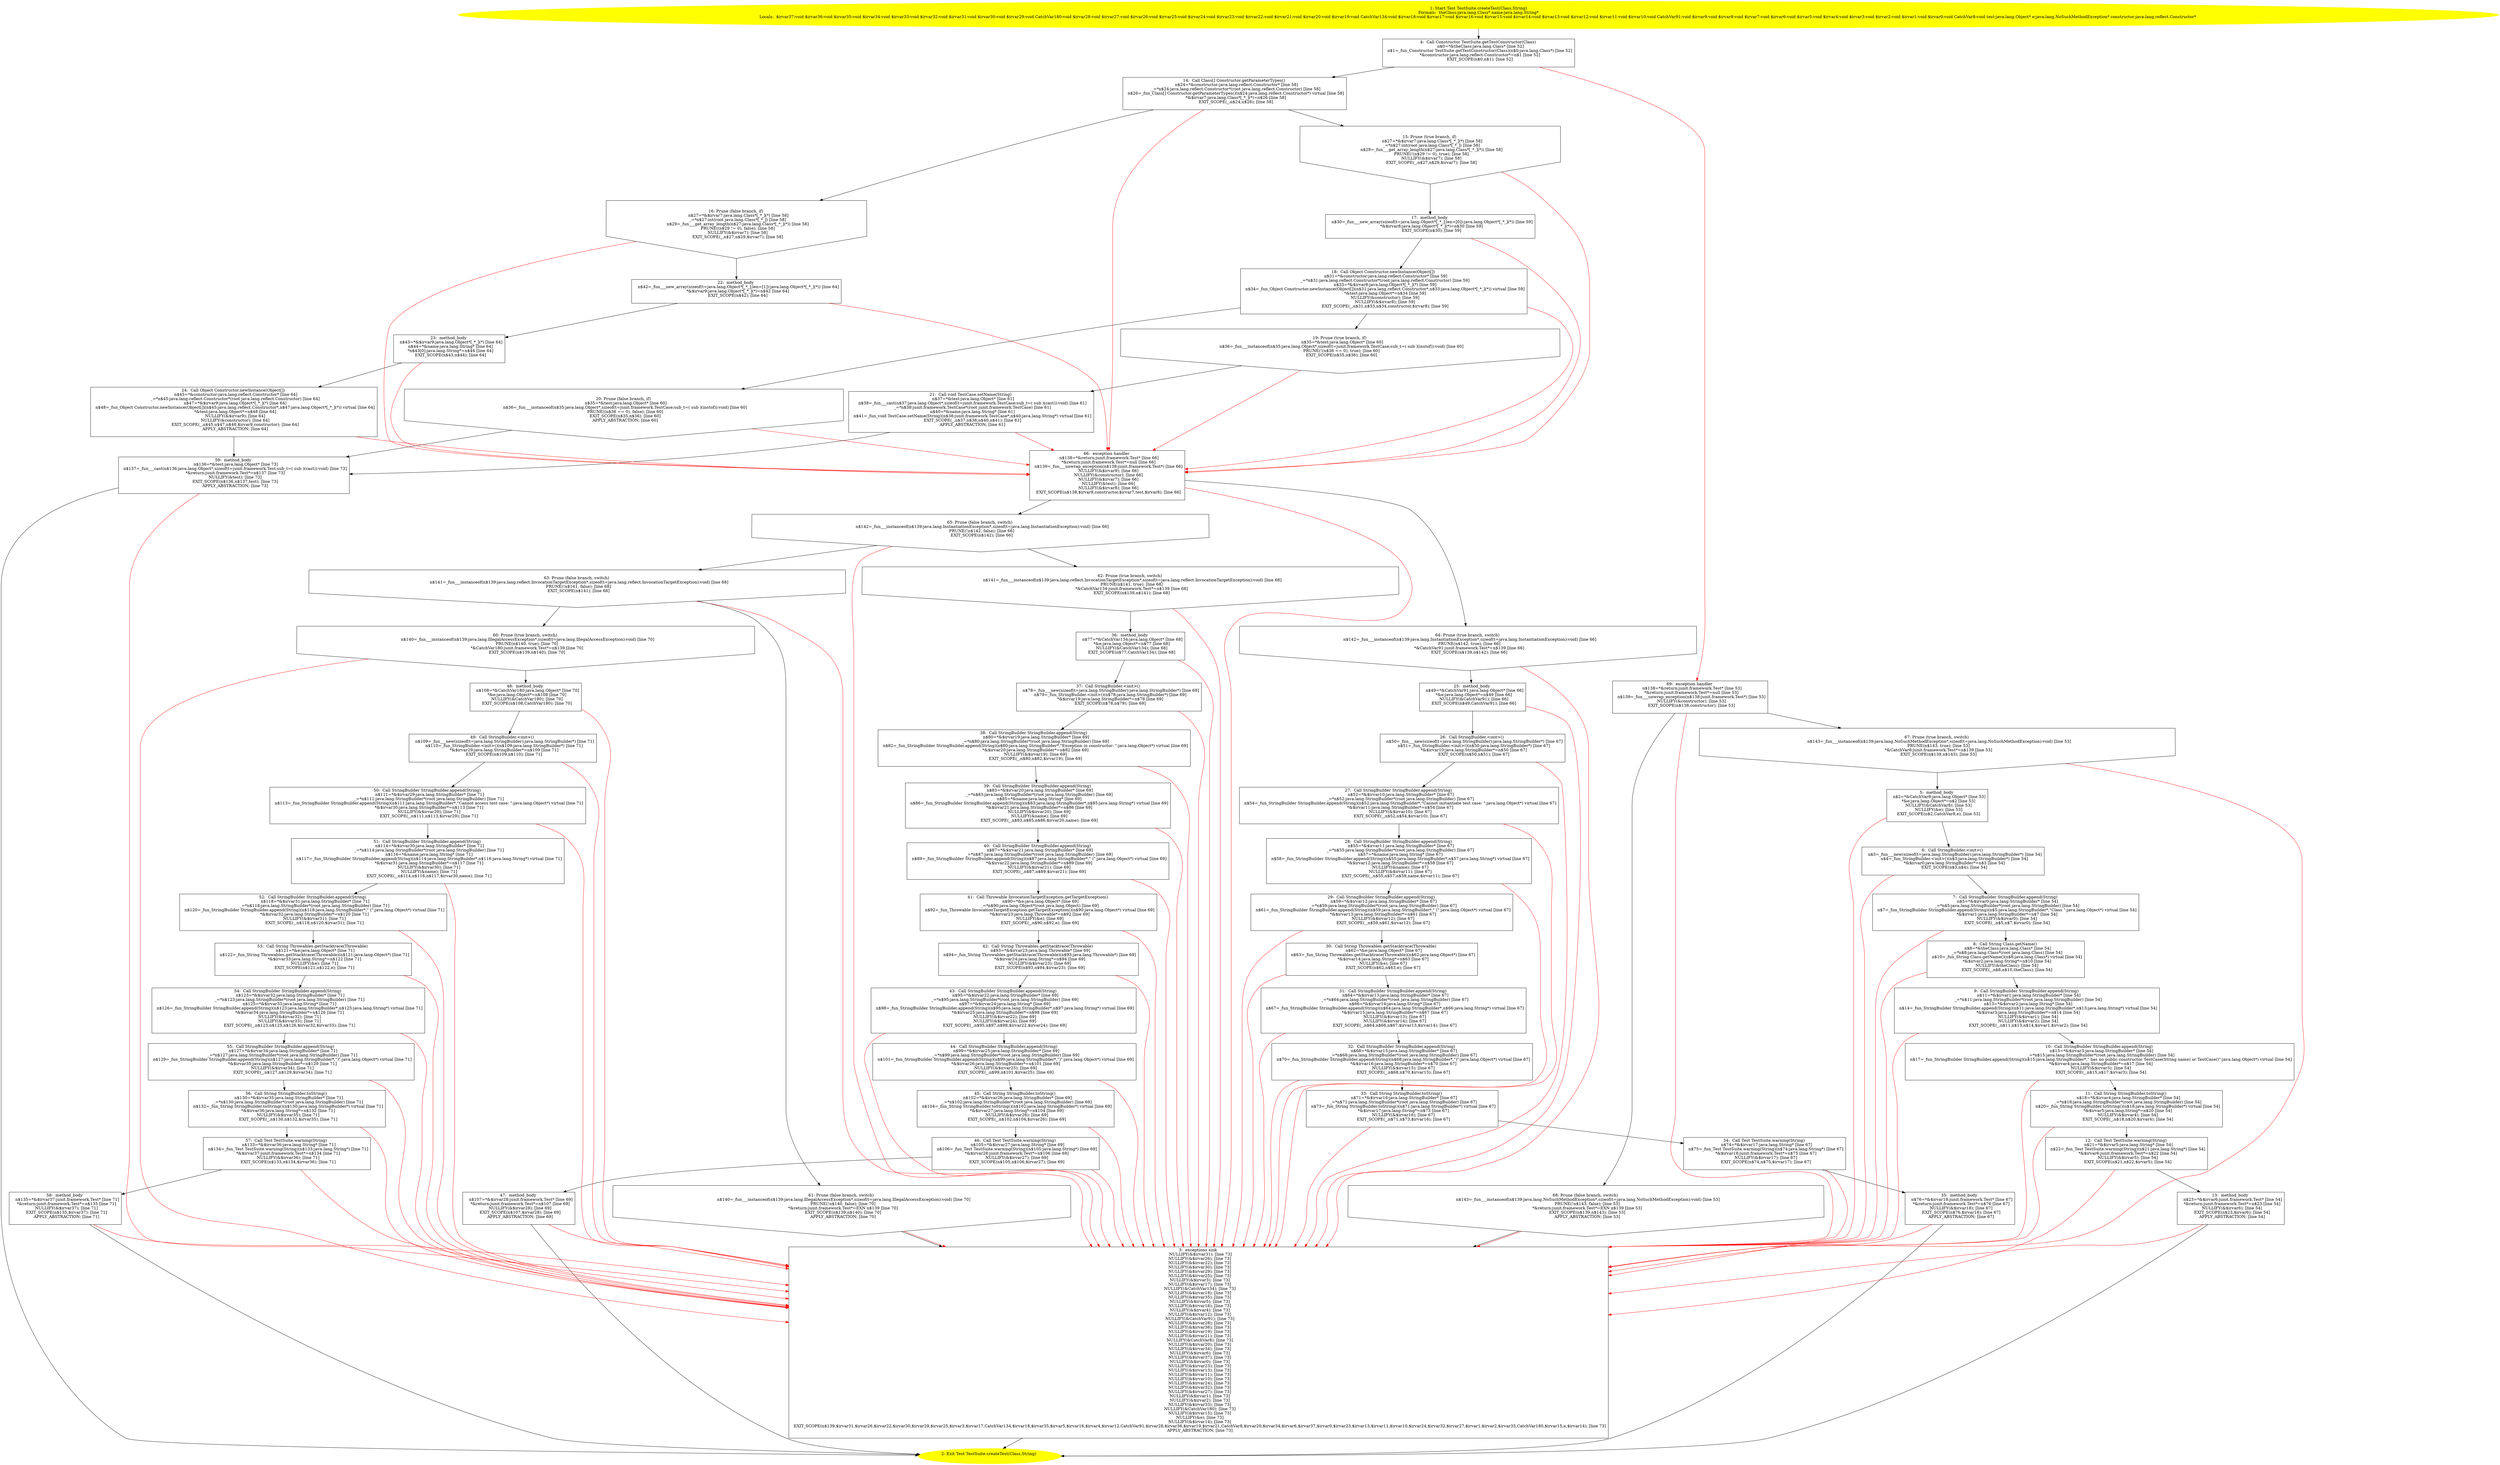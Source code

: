 /* @generated */
digraph cfg {
"junit.framework.TestSuite.createTest(java.lang.Class,java.lang.String):junit.framework.Test.645c8180c50425661d383c8184ff156b_1" [label="1: Start Test TestSuite.createTest(Class,String)\nFormals:  theClass:java.lang.Class* name:java.lang.String*\nLocals:  $irvar37:void $irvar36:void $irvar35:void $irvar34:void $irvar33:void $irvar32:void $irvar31:void $irvar30:void $irvar29:void CatchVar180:void $irvar28:void $irvar27:void $irvar26:void $irvar25:void $irvar24:void $irvar23:void $irvar22:void $irvar21:void $irvar20:void $irvar19:void CatchVar134:void $irvar18:void $irvar17:void $irvar16:void $irvar15:void $irvar14:void $irvar13:void $irvar12:void $irvar11:void $irvar10:void CatchVar91:void $irvar9:void $irvar8:void $irvar7:void $irvar6:void $irvar5:void $irvar4:void $irvar3:void $irvar2:void $irvar1:void $irvar0:void CatchVar8:void test:java.lang.Object* e:java.lang.NoSuchMethodException* constructor:java.lang.reflect.Constructor* \n  " color=yellow style=filled]
	

	 "junit.framework.TestSuite.createTest(java.lang.Class,java.lang.String):junit.framework.Test.645c8180c50425661d383c8184ff156b_1" -> "junit.framework.TestSuite.createTest(java.lang.Class,java.lang.String):junit.framework.Test.645c8180c50425661d383c8184ff156b_4" ;
"junit.framework.TestSuite.createTest(java.lang.Class,java.lang.String):junit.framework.Test.645c8180c50425661d383c8184ff156b_2" [label="2: Exit Test TestSuite.createTest(Class,String) \n  " color=yellow style=filled]
	

"junit.framework.TestSuite.createTest(java.lang.Class,java.lang.String):junit.framework.Test.645c8180c50425661d383c8184ff156b_3" [label="3:  exceptions sink \n   NULLIFY(&$irvar31); [line 73]\n  NULLIFY(&$irvar26); [line 73]\n  NULLIFY(&$irvar22); [line 73]\n  NULLIFY(&$irvar30); [line 73]\n  NULLIFY(&$irvar29); [line 73]\n  NULLIFY(&$irvar25); [line 73]\n  NULLIFY(&$irvar3); [line 73]\n  NULLIFY(&$irvar17); [line 73]\n  NULLIFY(&CatchVar134); [line 73]\n  NULLIFY(&$irvar18); [line 73]\n  NULLIFY(&$irvar35); [line 73]\n  NULLIFY(&$irvar5); [line 73]\n  NULLIFY(&$irvar16); [line 73]\n  NULLIFY(&$irvar4); [line 73]\n  NULLIFY(&$irvar12); [line 73]\n  NULLIFY(&CatchVar91); [line 73]\n  NULLIFY(&$irvar28); [line 73]\n  NULLIFY(&$irvar36); [line 73]\n  NULLIFY(&$irvar19); [line 73]\n  NULLIFY(&$irvar21); [line 73]\n  NULLIFY(&CatchVar8); [line 73]\n  NULLIFY(&$irvar20); [line 73]\n  NULLIFY(&$irvar34); [line 73]\n  NULLIFY(&$irvar6); [line 73]\n  NULLIFY(&$irvar37); [line 73]\n  NULLIFY(&$irvar0); [line 73]\n  NULLIFY(&$irvar23); [line 73]\n  NULLIFY(&$irvar13); [line 73]\n  NULLIFY(&$irvar11); [line 73]\n  NULLIFY(&$irvar10); [line 73]\n  NULLIFY(&$irvar24); [line 73]\n  NULLIFY(&$irvar32); [line 73]\n  NULLIFY(&$irvar27); [line 73]\n  NULLIFY(&$irvar1); [line 73]\n  NULLIFY(&$irvar2); [line 73]\n  NULLIFY(&$irvar33); [line 73]\n  NULLIFY(&CatchVar180); [line 73]\n  NULLIFY(&$irvar15); [line 73]\n  NULLIFY(&e); [line 73]\n  NULLIFY(&$irvar14); [line 73]\n  EXIT_SCOPE(n$139,$irvar31,$irvar26,$irvar22,$irvar30,$irvar29,$irvar25,$irvar3,$irvar17,CatchVar134,$irvar18,$irvar35,$irvar5,$irvar16,$irvar4,$irvar12,CatchVar91,$irvar28,$irvar36,$irvar19,$irvar21,CatchVar8,$irvar20,$irvar34,$irvar6,$irvar37,$irvar0,$irvar23,$irvar13,$irvar11,$irvar10,$irvar24,$irvar32,$irvar27,$irvar1,$irvar2,$irvar33,CatchVar180,$irvar15,e,$irvar14); [line 73]\n  APPLY_ABSTRACTION; [line 73]\n " shape="box"]
	

	 "junit.framework.TestSuite.createTest(java.lang.Class,java.lang.String):junit.framework.Test.645c8180c50425661d383c8184ff156b_3" -> "junit.framework.TestSuite.createTest(java.lang.Class,java.lang.String):junit.framework.Test.645c8180c50425661d383c8184ff156b_2" ;
"junit.framework.TestSuite.createTest(java.lang.Class,java.lang.String):junit.framework.Test.645c8180c50425661d383c8184ff156b_4" [label="4:  Call Constructor TestSuite.getTestConstructor(Class) \n   n$0=*&theClass:java.lang.Class* [line 52]\n  n$1=_fun_Constructor TestSuite.getTestConstructor(Class)(n$0:java.lang.Class*) [line 52]\n  *&constructor:java.lang.reflect.Constructor*=n$1 [line 52]\n  EXIT_SCOPE(n$0,n$1); [line 52]\n " shape="box"]
	

	 "junit.framework.TestSuite.createTest(java.lang.Class,java.lang.String):junit.framework.Test.645c8180c50425661d383c8184ff156b_4" -> "junit.framework.TestSuite.createTest(java.lang.Class,java.lang.String):junit.framework.Test.645c8180c50425661d383c8184ff156b_14" ;
	 "junit.framework.TestSuite.createTest(java.lang.Class,java.lang.String):junit.framework.Test.645c8180c50425661d383c8184ff156b_4" -> "junit.framework.TestSuite.createTest(java.lang.Class,java.lang.String):junit.framework.Test.645c8180c50425661d383c8184ff156b_69" [color="red" ];
"junit.framework.TestSuite.createTest(java.lang.Class,java.lang.String):junit.framework.Test.645c8180c50425661d383c8184ff156b_5" [label="5:  method_body \n   n$2=*&CatchVar8:java.lang.Object* [line 53]\n  *&e:java.lang.Object*=n$2 [line 53]\n  NULLIFY(&CatchVar8); [line 53]\n  NULLIFY(&e); [line 53]\n  EXIT_SCOPE(n$2,CatchVar8,e); [line 53]\n " shape="box"]
	

	 "junit.framework.TestSuite.createTest(java.lang.Class,java.lang.String):junit.framework.Test.645c8180c50425661d383c8184ff156b_5" -> "junit.framework.TestSuite.createTest(java.lang.Class,java.lang.String):junit.framework.Test.645c8180c50425661d383c8184ff156b_6" ;
	 "junit.framework.TestSuite.createTest(java.lang.Class,java.lang.String):junit.framework.Test.645c8180c50425661d383c8184ff156b_5" -> "junit.framework.TestSuite.createTest(java.lang.Class,java.lang.String):junit.framework.Test.645c8180c50425661d383c8184ff156b_3" [color="red" ];
"junit.framework.TestSuite.createTest(java.lang.Class,java.lang.String):junit.framework.Test.645c8180c50425661d383c8184ff156b_6" [label="6:  Call StringBuilder.<init>() \n   n$3=_fun___new(sizeof(t=java.lang.StringBuilder):java.lang.StringBuilder*) [line 54]\n  n$4=_fun_StringBuilder.<init>()(n$3:java.lang.StringBuilder*) [line 54]\n  *&$irvar0:java.lang.StringBuilder*=n$3 [line 54]\n  EXIT_SCOPE(n$3,n$4); [line 54]\n " shape="box"]
	

	 "junit.framework.TestSuite.createTest(java.lang.Class,java.lang.String):junit.framework.Test.645c8180c50425661d383c8184ff156b_6" -> "junit.framework.TestSuite.createTest(java.lang.Class,java.lang.String):junit.framework.Test.645c8180c50425661d383c8184ff156b_7" ;
	 "junit.framework.TestSuite.createTest(java.lang.Class,java.lang.String):junit.framework.Test.645c8180c50425661d383c8184ff156b_6" -> "junit.framework.TestSuite.createTest(java.lang.Class,java.lang.String):junit.framework.Test.645c8180c50425661d383c8184ff156b_3" [color="red" ];
"junit.framework.TestSuite.createTest(java.lang.Class,java.lang.String):junit.framework.Test.645c8180c50425661d383c8184ff156b_7" [label="7:  Call StringBuilder StringBuilder.append(String) \n   n$5=*&$irvar0:java.lang.StringBuilder* [line 54]\n  _=*n$5:java.lang.StringBuilder*(root java.lang.StringBuilder) [line 54]\n  n$7=_fun_StringBuilder StringBuilder.append(String)(n$5:java.lang.StringBuilder*,\"Class \":java.lang.Object*) virtual [line 54]\n  *&$irvar1:java.lang.StringBuilder*=n$7 [line 54]\n  NULLIFY(&$irvar0); [line 54]\n  EXIT_SCOPE(_,n$5,n$7,$irvar0); [line 54]\n " shape="box"]
	

	 "junit.framework.TestSuite.createTest(java.lang.Class,java.lang.String):junit.framework.Test.645c8180c50425661d383c8184ff156b_7" -> "junit.framework.TestSuite.createTest(java.lang.Class,java.lang.String):junit.framework.Test.645c8180c50425661d383c8184ff156b_8" ;
	 "junit.framework.TestSuite.createTest(java.lang.Class,java.lang.String):junit.framework.Test.645c8180c50425661d383c8184ff156b_7" -> "junit.framework.TestSuite.createTest(java.lang.Class,java.lang.String):junit.framework.Test.645c8180c50425661d383c8184ff156b_3" [color="red" ];
"junit.framework.TestSuite.createTest(java.lang.Class,java.lang.String):junit.framework.Test.645c8180c50425661d383c8184ff156b_8" [label="8:  Call String Class.getName() \n   n$8=*&theClass:java.lang.Class* [line 54]\n  _=*n$8:java.lang.Class*(root java.lang.Class) [line 54]\n  n$10=_fun_String Class.getName()(n$8:java.lang.Class*) virtual [line 54]\n  *&$irvar2:java.lang.String*=n$10 [line 54]\n  NULLIFY(&theClass); [line 54]\n  EXIT_SCOPE(_,n$8,n$10,theClass); [line 54]\n " shape="box"]
	

	 "junit.framework.TestSuite.createTest(java.lang.Class,java.lang.String):junit.framework.Test.645c8180c50425661d383c8184ff156b_8" -> "junit.framework.TestSuite.createTest(java.lang.Class,java.lang.String):junit.framework.Test.645c8180c50425661d383c8184ff156b_9" ;
	 "junit.framework.TestSuite.createTest(java.lang.Class,java.lang.String):junit.framework.Test.645c8180c50425661d383c8184ff156b_8" -> "junit.framework.TestSuite.createTest(java.lang.Class,java.lang.String):junit.framework.Test.645c8180c50425661d383c8184ff156b_3" [color="red" ];
"junit.framework.TestSuite.createTest(java.lang.Class,java.lang.String):junit.framework.Test.645c8180c50425661d383c8184ff156b_9" [label="9:  Call StringBuilder StringBuilder.append(String) \n   n$11=*&$irvar1:java.lang.StringBuilder* [line 54]\n  _=*n$11:java.lang.StringBuilder*(root java.lang.StringBuilder) [line 54]\n  n$13=*&$irvar2:java.lang.String* [line 54]\n  n$14=_fun_StringBuilder StringBuilder.append(String)(n$11:java.lang.StringBuilder*,n$13:java.lang.String*) virtual [line 54]\n  *&$irvar3:java.lang.StringBuilder*=n$14 [line 54]\n  NULLIFY(&$irvar1); [line 54]\n  NULLIFY(&$irvar2); [line 54]\n  EXIT_SCOPE(_,n$11,n$13,n$14,$irvar1,$irvar2); [line 54]\n " shape="box"]
	

	 "junit.framework.TestSuite.createTest(java.lang.Class,java.lang.String):junit.framework.Test.645c8180c50425661d383c8184ff156b_9" -> "junit.framework.TestSuite.createTest(java.lang.Class,java.lang.String):junit.framework.Test.645c8180c50425661d383c8184ff156b_10" ;
	 "junit.framework.TestSuite.createTest(java.lang.Class,java.lang.String):junit.framework.Test.645c8180c50425661d383c8184ff156b_9" -> "junit.framework.TestSuite.createTest(java.lang.Class,java.lang.String):junit.framework.Test.645c8180c50425661d383c8184ff156b_3" [color="red" ];
"junit.framework.TestSuite.createTest(java.lang.Class,java.lang.String):junit.framework.Test.645c8180c50425661d383c8184ff156b_10" [label="10:  Call StringBuilder StringBuilder.append(String) \n   n$15=*&$irvar3:java.lang.StringBuilder* [line 54]\n  _=*n$15:java.lang.StringBuilder*(root java.lang.StringBuilder) [line 54]\n  n$17=_fun_StringBuilder StringBuilder.append(String)(n$15:java.lang.StringBuilder*,\" has no public constructor TestCase(String name) or TestCase()\":java.lang.Object*) virtual [line 54]\n  *&$irvar4:java.lang.StringBuilder*=n$17 [line 54]\n  NULLIFY(&$irvar3); [line 54]\n  EXIT_SCOPE(_,n$15,n$17,$irvar3); [line 54]\n " shape="box"]
	

	 "junit.framework.TestSuite.createTest(java.lang.Class,java.lang.String):junit.framework.Test.645c8180c50425661d383c8184ff156b_10" -> "junit.framework.TestSuite.createTest(java.lang.Class,java.lang.String):junit.framework.Test.645c8180c50425661d383c8184ff156b_11" ;
	 "junit.framework.TestSuite.createTest(java.lang.Class,java.lang.String):junit.framework.Test.645c8180c50425661d383c8184ff156b_10" -> "junit.framework.TestSuite.createTest(java.lang.Class,java.lang.String):junit.framework.Test.645c8180c50425661d383c8184ff156b_3" [color="red" ];
"junit.framework.TestSuite.createTest(java.lang.Class,java.lang.String):junit.framework.Test.645c8180c50425661d383c8184ff156b_11" [label="11:  Call String StringBuilder.toString() \n   n$18=*&$irvar4:java.lang.StringBuilder* [line 54]\n  _=*n$18:java.lang.StringBuilder*(root java.lang.StringBuilder) [line 54]\n  n$20=_fun_String StringBuilder.toString()(n$18:java.lang.StringBuilder*) virtual [line 54]\n  *&$irvar5:java.lang.String*=n$20 [line 54]\n  NULLIFY(&$irvar4); [line 54]\n  EXIT_SCOPE(_,n$18,n$20,$irvar4); [line 54]\n " shape="box"]
	

	 "junit.framework.TestSuite.createTest(java.lang.Class,java.lang.String):junit.framework.Test.645c8180c50425661d383c8184ff156b_11" -> "junit.framework.TestSuite.createTest(java.lang.Class,java.lang.String):junit.framework.Test.645c8180c50425661d383c8184ff156b_12" ;
	 "junit.framework.TestSuite.createTest(java.lang.Class,java.lang.String):junit.framework.Test.645c8180c50425661d383c8184ff156b_11" -> "junit.framework.TestSuite.createTest(java.lang.Class,java.lang.String):junit.framework.Test.645c8180c50425661d383c8184ff156b_3" [color="red" ];
"junit.framework.TestSuite.createTest(java.lang.Class,java.lang.String):junit.framework.Test.645c8180c50425661d383c8184ff156b_12" [label="12:  Call Test TestSuite.warning(String) \n   n$21=*&$irvar5:java.lang.String* [line 54]\n  n$22=_fun_Test TestSuite.warning(String)(n$21:java.lang.String*) [line 54]\n  *&$irvar6:junit.framework.Test*=n$22 [line 54]\n  NULLIFY(&$irvar5); [line 54]\n  EXIT_SCOPE(n$21,n$22,$irvar5); [line 54]\n " shape="box"]
	

	 "junit.framework.TestSuite.createTest(java.lang.Class,java.lang.String):junit.framework.Test.645c8180c50425661d383c8184ff156b_12" -> "junit.framework.TestSuite.createTest(java.lang.Class,java.lang.String):junit.framework.Test.645c8180c50425661d383c8184ff156b_13" ;
	 "junit.framework.TestSuite.createTest(java.lang.Class,java.lang.String):junit.framework.Test.645c8180c50425661d383c8184ff156b_12" -> "junit.framework.TestSuite.createTest(java.lang.Class,java.lang.String):junit.framework.Test.645c8180c50425661d383c8184ff156b_3" [color="red" ];
"junit.framework.TestSuite.createTest(java.lang.Class,java.lang.String):junit.framework.Test.645c8180c50425661d383c8184ff156b_13" [label="13:  method_body \n   n$23=*&$irvar6:junit.framework.Test* [line 54]\n  *&return:junit.framework.Test*=n$23 [line 54]\n  NULLIFY(&$irvar6); [line 54]\n  EXIT_SCOPE(n$23,$irvar6); [line 54]\n  APPLY_ABSTRACTION; [line 54]\n " shape="box"]
	

	 "junit.framework.TestSuite.createTest(java.lang.Class,java.lang.String):junit.framework.Test.645c8180c50425661d383c8184ff156b_13" -> "junit.framework.TestSuite.createTest(java.lang.Class,java.lang.String):junit.framework.Test.645c8180c50425661d383c8184ff156b_2" ;
	 "junit.framework.TestSuite.createTest(java.lang.Class,java.lang.String):junit.framework.Test.645c8180c50425661d383c8184ff156b_13" -> "junit.framework.TestSuite.createTest(java.lang.Class,java.lang.String):junit.framework.Test.645c8180c50425661d383c8184ff156b_3" [color="red" ];
"junit.framework.TestSuite.createTest(java.lang.Class,java.lang.String):junit.framework.Test.645c8180c50425661d383c8184ff156b_14" [label="14:  Call Class[] Constructor.getParameterTypes() \n   n$24=*&constructor:java.lang.reflect.Constructor* [line 58]\n  _=*n$24:java.lang.reflect.Constructor*(root java.lang.reflect.Constructor) [line 58]\n  n$26=_fun_Class[] Constructor.getParameterTypes()(n$24:java.lang.reflect.Constructor*) virtual [line 58]\n  *&$irvar7:java.lang.Class*[_*_](*)=n$26 [line 58]\n  EXIT_SCOPE(_,n$24,n$26); [line 58]\n " shape="box"]
	

	 "junit.framework.TestSuite.createTest(java.lang.Class,java.lang.String):junit.framework.Test.645c8180c50425661d383c8184ff156b_14" -> "junit.framework.TestSuite.createTest(java.lang.Class,java.lang.String):junit.framework.Test.645c8180c50425661d383c8184ff156b_15" ;
	 "junit.framework.TestSuite.createTest(java.lang.Class,java.lang.String):junit.framework.Test.645c8180c50425661d383c8184ff156b_14" -> "junit.framework.TestSuite.createTest(java.lang.Class,java.lang.String):junit.framework.Test.645c8180c50425661d383c8184ff156b_16" ;
	 "junit.framework.TestSuite.createTest(java.lang.Class,java.lang.String):junit.framework.Test.645c8180c50425661d383c8184ff156b_14" -> "junit.framework.TestSuite.createTest(java.lang.Class,java.lang.String):junit.framework.Test.645c8180c50425661d383c8184ff156b_66" [color="red" ];
"junit.framework.TestSuite.createTest(java.lang.Class,java.lang.String):junit.framework.Test.645c8180c50425661d383c8184ff156b_15" [label="15: Prune (true branch, if) \n   n$27=*&$irvar7:java.lang.Class*[_*_](*) [line 58]\n  _=*n$27:int(root java.lang.Class*[_*_]) [line 58]\n  n$29=_fun___get_array_length(n$27:java.lang.Class*[_*_](*)) [line 58]\n  PRUNE(!(n$29 != 0), true); [line 58]\n  NULLIFY(&$irvar7); [line 58]\n  EXIT_SCOPE(_,n$27,n$29,$irvar7); [line 58]\n " shape="invhouse"]
	

	 "junit.framework.TestSuite.createTest(java.lang.Class,java.lang.String):junit.framework.Test.645c8180c50425661d383c8184ff156b_15" -> "junit.framework.TestSuite.createTest(java.lang.Class,java.lang.String):junit.framework.Test.645c8180c50425661d383c8184ff156b_17" ;
	 "junit.framework.TestSuite.createTest(java.lang.Class,java.lang.String):junit.framework.Test.645c8180c50425661d383c8184ff156b_15" -> "junit.framework.TestSuite.createTest(java.lang.Class,java.lang.String):junit.framework.Test.645c8180c50425661d383c8184ff156b_66" [color="red" ];
"junit.framework.TestSuite.createTest(java.lang.Class,java.lang.String):junit.framework.Test.645c8180c50425661d383c8184ff156b_16" [label="16: Prune (false branch, if) \n   n$27=*&$irvar7:java.lang.Class*[_*_](*) [line 58]\n  _=*n$27:int(root java.lang.Class*[_*_]) [line 58]\n  n$29=_fun___get_array_length(n$27:java.lang.Class*[_*_](*)) [line 58]\n  PRUNE((n$29 != 0), false); [line 58]\n  NULLIFY(&$irvar7); [line 58]\n  EXIT_SCOPE(_,n$27,n$29,$irvar7); [line 58]\n " shape="invhouse"]
	

	 "junit.framework.TestSuite.createTest(java.lang.Class,java.lang.String):junit.framework.Test.645c8180c50425661d383c8184ff156b_16" -> "junit.framework.TestSuite.createTest(java.lang.Class,java.lang.String):junit.framework.Test.645c8180c50425661d383c8184ff156b_22" ;
	 "junit.framework.TestSuite.createTest(java.lang.Class,java.lang.String):junit.framework.Test.645c8180c50425661d383c8184ff156b_16" -> "junit.framework.TestSuite.createTest(java.lang.Class,java.lang.String):junit.framework.Test.645c8180c50425661d383c8184ff156b_66" [color="red" ];
"junit.framework.TestSuite.createTest(java.lang.Class,java.lang.String):junit.framework.Test.645c8180c50425661d383c8184ff156b_17" [label="17:  method_body \n   n$30=_fun___new_array(sizeof(t=java.lang.Object*[_*_];len=[0]):java.lang.Object*[_*_](*)) [line 59]\n  *&$irvar8:java.lang.Object*[_*_](*)=n$30 [line 59]\n  EXIT_SCOPE(n$30); [line 59]\n " shape="box"]
	

	 "junit.framework.TestSuite.createTest(java.lang.Class,java.lang.String):junit.framework.Test.645c8180c50425661d383c8184ff156b_17" -> "junit.framework.TestSuite.createTest(java.lang.Class,java.lang.String):junit.framework.Test.645c8180c50425661d383c8184ff156b_18" ;
	 "junit.framework.TestSuite.createTest(java.lang.Class,java.lang.String):junit.framework.Test.645c8180c50425661d383c8184ff156b_17" -> "junit.framework.TestSuite.createTest(java.lang.Class,java.lang.String):junit.framework.Test.645c8180c50425661d383c8184ff156b_66" [color="red" ];
"junit.framework.TestSuite.createTest(java.lang.Class,java.lang.String):junit.framework.Test.645c8180c50425661d383c8184ff156b_18" [label="18:  Call Object Constructor.newInstance(Object[]) \n   n$31=*&constructor:java.lang.reflect.Constructor* [line 59]\n  _=*n$31:java.lang.reflect.Constructor*(root java.lang.reflect.Constructor) [line 59]\n  n$33=*&$irvar8:java.lang.Object*[_*_](*) [line 59]\n  n$34=_fun_Object Constructor.newInstance(Object[])(n$31:java.lang.reflect.Constructor*,n$33:java.lang.Object*[_*_](*)) virtual [line 59]\n  *&test:java.lang.Object*=n$34 [line 59]\n  NULLIFY(&constructor); [line 59]\n  NULLIFY(&$irvar8); [line 59]\n  EXIT_SCOPE(_,n$31,n$33,n$34,constructor,$irvar8); [line 59]\n " shape="box"]
	

	 "junit.framework.TestSuite.createTest(java.lang.Class,java.lang.String):junit.framework.Test.645c8180c50425661d383c8184ff156b_18" -> "junit.framework.TestSuite.createTest(java.lang.Class,java.lang.String):junit.framework.Test.645c8180c50425661d383c8184ff156b_19" ;
	 "junit.framework.TestSuite.createTest(java.lang.Class,java.lang.String):junit.framework.Test.645c8180c50425661d383c8184ff156b_18" -> "junit.framework.TestSuite.createTest(java.lang.Class,java.lang.String):junit.framework.Test.645c8180c50425661d383c8184ff156b_20" ;
	 "junit.framework.TestSuite.createTest(java.lang.Class,java.lang.String):junit.framework.Test.645c8180c50425661d383c8184ff156b_18" -> "junit.framework.TestSuite.createTest(java.lang.Class,java.lang.String):junit.framework.Test.645c8180c50425661d383c8184ff156b_66" [color="red" ];
"junit.framework.TestSuite.createTest(java.lang.Class,java.lang.String):junit.framework.Test.645c8180c50425661d383c8184ff156b_19" [label="19: Prune (true branch, if) \n   n$35=*&test:java.lang.Object* [line 60]\n  n$36=_fun___instanceof(n$35:java.lang.Object*,sizeof(t=junit.framework.TestCase;sub_t=( sub )(instof)):void) [line 60]\n  PRUNE(!(n$36 == 0), true); [line 60]\n  EXIT_SCOPE(n$35,n$36); [line 60]\n " shape="invhouse"]
	

	 "junit.framework.TestSuite.createTest(java.lang.Class,java.lang.String):junit.framework.Test.645c8180c50425661d383c8184ff156b_19" -> "junit.framework.TestSuite.createTest(java.lang.Class,java.lang.String):junit.framework.Test.645c8180c50425661d383c8184ff156b_21" ;
	 "junit.framework.TestSuite.createTest(java.lang.Class,java.lang.String):junit.framework.Test.645c8180c50425661d383c8184ff156b_19" -> "junit.framework.TestSuite.createTest(java.lang.Class,java.lang.String):junit.framework.Test.645c8180c50425661d383c8184ff156b_66" [color="red" ];
"junit.framework.TestSuite.createTest(java.lang.Class,java.lang.String):junit.framework.Test.645c8180c50425661d383c8184ff156b_20" [label="20: Prune (false branch, if) \n   n$35=*&test:java.lang.Object* [line 60]\n  n$36=_fun___instanceof(n$35:java.lang.Object*,sizeof(t=junit.framework.TestCase;sub_t=( sub )(instof)):void) [line 60]\n  PRUNE((n$36 == 0), false); [line 60]\n  EXIT_SCOPE(n$35,n$36); [line 60]\n  APPLY_ABSTRACTION; [line 60]\n " shape="invhouse"]
	

	 "junit.framework.TestSuite.createTest(java.lang.Class,java.lang.String):junit.framework.Test.645c8180c50425661d383c8184ff156b_20" -> "junit.framework.TestSuite.createTest(java.lang.Class,java.lang.String):junit.framework.Test.645c8180c50425661d383c8184ff156b_59" ;
	 "junit.framework.TestSuite.createTest(java.lang.Class,java.lang.String):junit.framework.Test.645c8180c50425661d383c8184ff156b_20" -> "junit.framework.TestSuite.createTest(java.lang.Class,java.lang.String):junit.framework.Test.645c8180c50425661d383c8184ff156b_66" [color="red" ];
"junit.framework.TestSuite.createTest(java.lang.Class,java.lang.String):junit.framework.Test.645c8180c50425661d383c8184ff156b_21" [label="21:  Call void TestCase.setName(String) \n   n$37=*&test:java.lang.Object* [line 61]\n  n$38=_fun___cast(n$37:java.lang.Object*,sizeof(t=junit.framework.TestCase;sub_t=( sub )(cast)):void) [line 61]\n  _=*n$38:junit.framework.TestCase*(root junit.framework.TestCase) [line 61]\n  n$40=*&name:java.lang.String* [line 61]\n  n$41=_fun_void TestCase.setName(String)(n$38:junit.framework.TestCase*,n$40:java.lang.String*) virtual [line 61]\n  EXIT_SCOPE(_,n$37,n$38,n$40,n$41); [line 61]\n  APPLY_ABSTRACTION; [line 61]\n " shape="box"]
	

	 "junit.framework.TestSuite.createTest(java.lang.Class,java.lang.String):junit.framework.Test.645c8180c50425661d383c8184ff156b_21" -> "junit.framework.TestSuite.createTest(java.lang.Class,java.lang.String):junit.framework.Test.645c8180c50425661d383c8184ff156b_59" ;
	 "junit.framework.TestSuite.createTest(java.lang.Class,java.lang.String):junit.framework.Test.645c8180c50425661d383c8184ff156b_21" -> "junit.framework.TestSuite.createTest(java.lang.Class,java.lang.String):junit.framework.Test.645c8180c50425661d383c8184ff156b_66" [color="red" ];
"junit.framework.TestSuite.createTest(java.lang.Class,java.lang.String):junit.framework.Test.645c8180c50425661d383c8184ff156b_22" [label="22:  method_body \n   n$42=_fun___new_array(sizeof(t=java.lang.Object*[_*_];len=[1]):java.lang.Object*[_*_](*)) [line 64]\n  *&$irvar9:java.lang.Object*[_*_](*)=n$42 [line 64]\n  EXIT_SCOPE(n$42); [line 64]\n " shape="box"]
	

	 "junit.framework.TestSuite.createTest(java.lang.Class,java.lang.String):junit.framework.Test.645c8180c50425661d383c8184ff156b_22" -> "junit.framework.TestSuite.createTest(java.lang.Class,java.lang.String):junit.framework.Test.645c8180c50425661d383c8184ff156b_23" ;
	 "junit.framework.TestSuite.createTest(java.lang.Class,java.lang.String):junit.framework.Test.645c8180c50425661d383c8184ff156b_22" -> "junit.framework.TestSuite.createTest(java.lang.Class,java.lang.String):junit.framework.Test.645c8180c50425661d383c8184ff156b_66" [color="red" ];
"junit.framework.TestSuite.createTest(java.lang.Class,java.lang.String):junit.framework.Test.645c8180c50425661d383c8184ff156b_23" [label="23:  method_body \n   n$43=*&$irvar9:java.lang.Object*[_*_](*) [line 64]\n  n$44=*&name:java.lang.String* [line 64]\n  *n$43[0]:java.lang.String*=n$44 [line 64]\n  EXIT_SCOPE(n$43,n$44); [line 64]\n " shape="box"]
	

	 "junit.framework.TestSuite.createTest(java.lang.Class,java.lang.String):junit.framework.Test.645c8180c50425661d383c8184ff156b_23" -> "junit.framework.TestSuite.createTest(java.lang.Class,java.lang.String):junit.framework.Test.645c8180c50425661d383c8184ff156b_24" ;
	 "junit.framework.TestSuite.createTest(java.lang.Class,java.lang.String):junit.framework.Test.645c8180c50425661d383c8184ff156b_23" -> "junit.framework.TestSuite.createTest(java.lang.Class,java.lang.String):junit.framework.Test.645c8180c50425661d383c8184ff156b_66" [color="red" ];
"junit.framework.TestSuite.createTest(java.lang.Class,java.lang.String):junit.framework.Test.645c8180c50425661d383c8184ff156b_24" [label="24:  Call Object Constructor.newInstance(Object[]) \n   n$45=*&constructor:java.lang.reflect.Constructor* [line 64]\n  _=*n$45:java.lang.reflect.Constructor*(root java.lang.reflect.Constructor) [line 64]\n  n$47=*&$irvar9:java.lang.Object*[_*_](*) [line 64]\n  n$48=_fun_Object Constructor.newInstance(Object[])(n$45:java.lang.reflect.Constructor*,n$47:java.lang.Object*[_*_](*)) virtual [line 64]\n  *&test:java.lang.Object*=n$48 [line 64]\n  NULLIFY(&$irvar9); [line 64]\n  NULLIFY(&constructor); [line 64]\n  EXIT_SCOPE(_,n$45,n$47,n$48,$irvar9,constructor); [line 64]\n  APPLY_ABSTRACTION; [line 64]\n " shape="box"]
	

	 "junit.framework.TestSuite.createTest(java.lang.Class,java.lang.String):junit.framework.Test.645c8180c50425661d383c8184ff156b_24" -> "junit.framework.TestSuite.createTest(java.lang.Class,java.lang.String):junit.framework.Test.645c8180c50425661d383c8184ff156b_59" ;
	 "junit.framework.TestSuite.createTest(java.lang.Class,java.lang.String):junit.framework.Test.645c8180c50425661d383c8184ff156b_24" -> "junit.framework.TestSuite.createTest(java.lang.Class,java.lang.String):junit.framework.Test.645c8180c50425661d383c8184ff156b_66" [color="red" ];
"junit.framework.TestSuite.createTest(java.lang.Class,java.lang.String):junit.framework.Test.645c8180c50425661d383c8184ff156b_25" [label="25:  method_body \n   n$49=*&CatchVar91:java.lang.Object* [line 66]\n  *&e:java.lang.Object*=n$49 [line 66]\n  NULLIFY(&CatchVar91); [line 66]\n  EXIT_SCOPE(n$49,CatchVar91); [line 66]\n " shape="box"]
	

	 "junit.framework.TestSuite.createTest(java.lang.Class,java.lang.String):junit.framework.Test.645c8180c50425661d383c8184ff156b_25" -> "junit.framework.TestSuite.createTest(java.lang.Class,java.lang.String):junit.framework.Test.645c8180c50425661d383c8184ff156b_26" ;
	 "junit.framework.TestSuite.createTest(java.lang.Class,java.lang.String):junit.framework.Test.645c8180c50425661d383c8184ff156b_25" -> "junit.framework.TestSuite.createTest(java.lang.Class,java.lang.String):junit.framework.Test.645c8180c50425661d383c8184ff156b_3" [color="red" ];
"junit.framework.TestSuite.createTest(java.lang.Class,java.lang.String):junit.framework.Test.645c8180c50425661d383c8184ff156b_26" [label="26:  Call StringBuilder.<init>() \n   n$50=_fun___new(sizeof(t=java.lang.StringBuilder):java.lang.StringBuilder*) [line 67]\n  n$51=_fun_StringBuilder.<init>()(n$50:java.lang.StringBuilder*) [line 67]\n  *&$irvar10:java.lang.StringBuilder*=n$50 [line 67]\n  EXIT_SCOPE(n$50,n$51); [line 67]\n " shape="box"]
	

	 "junit.framework.TestSuite.createTest(java.lang.Class,java.lang.String):junit.framework.Test.645c8180c50425661d383c8184ff156b_26" -> "junit.framework.TestSuite.createTest(java.lang.Class,java.lang.String):junit.framework.Test.645c8180c50425661d383c8184ff156b_27" ;
	 "junit.framework.TestSuite.createTest(java.lang.Class,java.lang.String):junit.framework.Test.645c8180c50425661d383c8184ff156b_26" -> "junit.framework.TestSuite.createTest(java.lang.Class,java.lang.String):junit.framework.Test.645c8180c50425661d383c8184ff156b_3" [color="red" ];
"junit.framework.TestSuite.createTest(java.lang.Class,java.lang.String):junit.framework.Test.645c8180c50425661d383c8184ff156b_27" [label="27:  Call StringBuilder StringBuilder.append(String) \n   n$52=*&$irvar10:java.lang.StringBuilder* [line 67]\n  _=*n$52:java.lang.StringBuilder*(root java.lang.StringBuilder) [line 67]\n  n$54=_fun_StringBuilder StringBuilder.append(String)(n$52:java.lang.StringBuilder*,\"Cannot instantiate test case: \":java.lang.Object*) virtual [line 67]\n  *&$irvar11:java.lang.StringBuilder*=n$54 [line 67]\n  NULLIFY(&$irvar10); [line 67]\n  EXIT_SCOPE(_,n$52,n$54,$irvar10); [line 67]\n " shape="box"]
	

	 "junit.framework.TestSuite.createTest(java.lang.Class,java.lang.String):junit.framework.Test.645c8180c50425661d383c8184ff156b_27" -> "junit.framework.TestSuite.createTest(java.lang.Class,java.lang.String):junit.framework.Test.645c8180c50425661d383c8184ff156b_28" ;
	 "junit.framework.TestSuite.createTest(java.lang.Class,java.lang.String):junit.framework.Test.645c8180c50425661d383c8184ff156b_27" -> "junit.framework.TestSuite.createTest(java.lang.Class,java.lang.String):junit.framework.Test.645c8180c50425661d383c8184ff156b_3" [color="red" ];
"junit.framework.TestSuite.createTest(java.lang.Class,java.lang.String):junit.framework.Test.645c8180c50425661d383c8184ff156b_28" [label="28:  Call StringBuilder StringBuilder.append(String) \n   n$55=*&$irvar11:java.lang.StringBuilder* [line 67]\n  _=*n$55:java.lang.StringBuilder*(root java.lang.StringBuilder) [line 67]\n  n$57=*&name:java.lang.String* [line 67]\n  n$58=_fun_StringBuilder StringBuilder.append(String)(n$55:java.lang.StringBuilder*,n$57:java.lang.String*) virtual [line 67]\n  *&$irvar12:java.lang.StringBuilder*=n$58 [line 67]\n  NULLIFY(&name); [line 67]\n  NULLIFY(&$irvar11); [line 67]\n  EXIT_SCOPE(_,n$55,n$57,n$58,name,$irvar11); [line 67]\n " shape="box"]
	

	 "junit.framework.TestSuite.createTest(java.lang.Class,java.lang.String):junit.framework.Test.645c8180c50425661d383c8184ff156b_28" -> "junit.framework.TestSuite.createTest(java.lang.Class,java.lang.String):junit.framework.Test.645c8180c50425661d383c8184ff156b_29" ;
	 "junit.framework.TestSuite.createTest(java.lang.Class,java.lang.String):junit.framework.Test.645c8180c50425661d383c8184ff156b_28" -> "junit.framework.TestSuite.createTest(java.lang.Class,java.lang.String):junit.framework.Test.645c8180c50425661d383c8184ff156b_3" [color="red" ];
"junit.framework.TestSuite.createTest(java.lang.Class,java.lang.String):junit.framework.Test.645c8180c50425661d383c8184ff156b_29" [label="29:  Call StringBuilder StringBuilder.append(String) \n   n$59=*&$irvar12:java.lang.StringBuilder* [line 67]\n  _=*n$59:java.lang.StringBuilder*(root java.lang.StringBuilder) [line 67]\n  n$61=_fun_StringBuilder StringBuilder.append(String)(n$59:java.lang.StringBuilder*,\" (\":java.lang.Object*) virtual [line 67]\n  *&$irvar13:java.lang.StringBuilder*=n$61 [line 67]\n  NULLIFY(&$irvar12); [line 67]\n  EXIT_SCOPE(_,n$59,n$61,$irvar12); [line 67]\n " shape="box"]
	

	 "junit.framework.TestSuite.createTest(java.lang.Class,java.lang.String):junit.framework.Test.645c8180c50425661d383c8184ff156b_29" -> "junit.framework.TestSuite.createTest(java.lang.Class,java.lang.String):junit.framework.Test.645c8180c50425661d383c8184ff156b_30" ;
	 "junit.framework.TestSuite.createTest(java.lang.Class,java.lang.String):junit.framework.Test.645c8180c50425661d383c8184ff156b_29" -> "junit.framework.TestSuite.createTest(java.lang.Class,java.lang.String):junit.framework.Test.645c8180c50425661d383c8184ff156b_3" [color="red" ];
"junit.framework.TestSuite.createTest(java.lang.Class,java.lang.String):junit.framework.Test.645c8180c50425661d383c8184ff156b_30" [label="30:  Call String Throwables.getStacktrace(Throwable) \n   n$62=*&e:java.lang.Object* [line 67]\n  n$63=_fun_String Throwables.getStacktrace(Throwable)(n$62:java.lang.Object*) [line 67]\n  *&$irvar14:java.lang.String*=n$63 [line 67]\n  NULLIFY(&e); [line 67]\n  EXIT_SCOPE(n$62,n$63,e); [line 67]\n " shape="box"]
	

	 "junit.framework.TestSuite.createTest(java.lang.Class,java.lang.String):junit.framework.Test.645c8180c50425661d383c8184ff156b_30" -> "junit.framework.TestSuite.createTest(java.lang.Class,java.lang.String):junit.framework.Test.645c8180c50425661d383c8184ff156b_31" ;
	 "junit.framework.TestSuite.createTest(java.lang.Class,java.lang.String):junit.framework.Test.645c8180c50425661d383c8184ff156b_30" -> "junit.framework.TestSuite.createTest(java.lang.Class,java.lang.String):junit.framework.Test.645c8180c50425661d383c8184ff156b_3" [color="red" ];
"junit.framework.TestSuite.createTest(java.lang.Class,java.lang.String):junit.framework.Test.645c8180c50425661d383c8184ff156b_31" [label="31:  Call StringBuilder StringBuilder.append(String) \n   n$64=*&$irvar13:java.lang.StringBuilder* [line 67]\n  _=*n$64:java.lang.StringBuilder*(root java.lang.StringBuilder) [line 67]\n  n$66=*&$irvar14:java.lang.String* [line 67]\n  n$67=_fun_StringBuilder StringBuilder.append(String)(n$64:java.lang.StringBuilder*,n$66:java.lang.String*) virtual [line 67]\n  *&$irvar15:java.lang.StringBuilder*=n$67 [line 67]\n  NULLIFY(&$irvar13); [line 67]\n  NULLIFY(&$irvar14); [line 67]\n  EXIT_SCOPE(_,n$64,n$66,n$67,$irvar13,$irvar14); [line 67]\n " shape="box"]
	

	 "junit.framework.TestSuite.createTest(java.lang.Class,java.lang.String):junit.framework.Test.645c8180c50425661d383c8184ff156b_31" -> "junit.framework.TestSuite.createTest(java.lang.Class,java.lang.String):junit.framework.Test.645c8180c50425661d383c8184ff156b_32" ;
	 "junit.framework.TestSuite.createTest(java.lang.Class,java.lang.String):junit.framework.Test.645c8180c50425661d383c8184ff156b_31" -> "junit.framework.TestSuite.createTest(java.lang.Class,java.lang.String):junit.framework.Test.645c8180c50425661d383c8184ff156b_3" [color="red" ];
"junit.framework.TestSuite.createTest(java.lang.Class,java.lang.String):junit.framework.Test.645c8180c50425661d383c8184ff156b_32" [label="32:  Call StringBuilder StringBuilder.append(String) \n   n$68=*&$irvar15:java.lang.StringBuilder* [line 67]\n  _=*n$68:java.lang.StringBuilder*(root java.lang.StringBuilder) [line 67]\n  n$70=_fun_StringBuilder StringBuilder.append(String)(n$68:java.lang.StringBuilder*,\")\":java.lang.Object*) virtual [line 67]\n  *&$irvar16:java.lang.StringBuilder*=n$70 [line 67]\n  NULLIFY(&$irvar15); [line 67]\n  EXIT_SCOPE(_,n$68,n$70,$irvar15); [line 67]\n " shape="box"]
	

	 "junit.framework.TestSuite.createTest(java.lang.Class,java.lang.String):junit.framework.Test.645c8180c50425661d383c8184ff156b_32" -> "junit.framework.TestSuite.createTest(java.lang.Class,java.lang.String):junit.framework.Test.645c8180c50425661d383c8184ff156b_33" ;
	 "junit.framework.TestSuite.createTest(java.lang.Class,java.lang.String):junit.framework.Test.645c8180c50425661d383c8184ff156b_32" -> "junit.framework.TestSuite.createTest(java.lang.Class,java.lang.String):junit.framework.Test.645c8180c50425661d383c8184ff156b_3" [color="red" ];
"junit.framework.TestSuite.createTest(java.lang.Class,java.lang.String):junit.framework.Test.645c8180c50425661d383c8184ff156b_33" [label="33:  Call String StringBuilder.toString() \n   n$71=*&$irvar16:java.lang.StringBuilder* [line 67]\n  _=*n$71:java.lang.StringBuilder*(root java.lang.StringBuilder) [line 67]\n  n$73=_fun_String StringBuilder.toString()(n$71:java.lang.StringBuilder*) virtual [line 67]\n  *&$irvar17:java.lang.String*=n$73 [line 67]\n  NULLIFY(&$irvar16); [line 67]\n  EXIT_SCOPE(_,n$71,n$73,$irvar16); [line 67]\n " shape="box"]
	

	 "junit.framework.TestSuite.createTest(java.lang.Class,java.lang.String):junit.framework.Test.645c8180c50425661d383c8184ff156b_33" -> "junit.framework.TestSuite.createTest(java.lang.Class,java.lang.String):junit.framework.Test.645c8180c50425661d383c8184ff156b_34" ;
	 "junit.framework.TestSuite.createTest(java.lang.Class,java.lang.String):junit.framework.Test.645c8180c50425661d383c8184ff156b_33" -> "junit.framework.TestSuite.createTest(java.lang.Class,java.lang.String):junit.framework.Test.645c8180c50425661d383c8184ff156b_3" [color="red" ];
"junit.framework.TestSuite.createTest(java.lang.Class,java.lang.String):junit.framework.Test.645c8180c50425661d383c8184ff156b_34" [label="34:  Call Test TestSuite.warning(String) \n   n$74=*&$irvar17:java.lang.String* [line 67]\n  n$75=_fun_Test TestSuite.warning(String)(n$74:java.lang.String*) [line 67]\n  *&$irvar18:junit.framework.Test*=n$75 [line 67]\n  NULLIFY(&$irvar17); [line 67]\n  EXIT_SCOPE(n$74,n$75,$irvar17); [line 67]\n " shape="box"]
	

	 "junit.framework.TestSuite.createTest(java.lang.Class,java.lang.String):junit.framework.Test.645c8180c50425661d383c8184ff156b_34" -> "junit.framework.TestSuite.createTest(java.lang.Class,java.lang.String):junit.framework.Test.645c8180c50425661d383c8184ff156b_35" ;
	 "junit.framework.TestSuite.createTest(java.lang.Class,java.lang.String):junit.framework.Test.645c8180c50425661d383c8184ff156b_34" -> "junit.framework.TestSuite.createTest(java.lang.Class,java.lang.String):junit.framework.Test.645c8180c50425661d383c8184ff156b_3" [color="red" ];
"junit.framework.TestSuite.createTest(java.lang.Class,java.lang.String):junit.framework.Test.645c8180c50425661d383c8184ff156b_35" [label="35:  method_body \n   n$76=*&$irvar18:junit.framework.Test* [line 67]\n  *&return:junit.framework.Test*=n$76 [line 67]\n  NULLIFY(&$irvar18); [line 67]\n  EXIT_SCOPE(n$76,$irvar18); [line 67]\n  APPLY_ABSTRACTION; [line 67]\n " shape="box"]
	

	 "junit.framework.TestSuite.createTest(java.lang.Class,java.lang.String):junit.framework.Test.645c8180c50425661d383c8184ff156b_35" -> "junit.framework.TestSuite.createTest(java.lang.Class,java.lang.String):junit.framework.Test.645c8180c50425661d383c8184ff156b_2" ;
	 "junit.framework.TestSuite.createTest(java.lang.Class,java.lang.String):junit.framework.Test.645c8180c50425661d383c8184ff156b_35" -> "junit.framework.TestSuite.createTest(java.lang.Class,java.lang.String):junit.framework.Test.645c8180c50425661d383c8184ff156b_3" [color="red" ];
"junit.framework.TestSuite.createTest(java.lang.Class,java.lang.String):junit.framework.Test.645c8180c50425661d383c8184ff156b_36" [label="36:  method_body \n   n$77=*&CatchVar134:java.lang.Object* [line 68]\n  *&e:java.lang.Object*=n$77 [line 68]\n  NULLIFY(&CatchVar134); [line 68]\n  EXIT_SCOPE(n$77,CatchVar134); [line 68]\n " shape="box"]
	

	 "junit.framework.TestSuite.createTest(java.lang.Class,java.lang.String):junit.framework.Test.645c8180c50425661d383c8184ff156b_36" -> "junit.framework.TestSuite.createTest(java.lang.Class,java.lang.String):junit.framework.Test.645c8180c50425661d383c8184ff156b_37" ;
	 "junit.framework.TestSuite.createTest(java.lang.Class,java.lang.String):junit.framework.Test.645c8180c50425661d383c8184ff156b_36" -> "junit.framework.TestSuite.createTest(java.lang.Class,java.lang.String):junit.framework.Test.645c8180c50425661d383c8184ff156b_3" [color="red" ];
"junit.framework.TestSuite.createTest(java.lang.Class,java.lang.String):junit.framework.Test.645c8180c50425661d383c8184ff156b_37" [label="37:  Call StringBuilder.<init>() \n   n$78=_fun___new(sizeof(t=java.lang.StringBuilder):java.lang.StringBuilder*) [line 69]\n  n$79=_fun_StringBuilder.<init>()(n$78:java.lang.StringBuilder*) [line 69]\n  *&$irvar19:java.lang.StringBuilder*=n$78 [line 69]\n  EXIT_SCOPE(n$78,n$79); [line 69]\n " shape="box"]
	

	 "junit.framework.TestSuite.createTest(java.lang.Class,java.lang.String):junit.framework.Test.645c8180c50425661d383c8184ff156b_37" -> "junit.framework.TestSuite.createTest(java.lang.Class,java.lang.String):junit.framework.Test.645c8180c50425661d383c8184ff156b_38" ;
	 "junit.framework.TestSuite.createTest(java.lang.Class,java.lang.String):junit.framework.Test.645c8180c50425661d383c8184ff156b_37" -> "junit.framework.TestSuite.createTest(java.lang.Class,java.lang.String):junit.framework.Test.645c8180c50425661d383c8184ff156b_3" [color="red" ];
"junit.framework.TestSuite.createTest(java.lang.Class,java.lang.String):junit.framework.Test.645c8180c50425661d383c8184ff156b_38" [label="38:  Call StringBuilder StringBuilder.append(String) \n   n$80=*&$irvar19:java.lang.StringBuilder* [line 69]\n  _=*n$80:java.lang.StringBuilder*(root java.lang.StringBuilder) [line 69]\n  n$82=_fun_StringBuilder StringBuilder.append(String)(n$80:java.lang.StringBuilder*,\"Exception in constructor: \":java.lang.Object*) virtual [line 69]\n  *&$irvar20:java.lang.StringBuilder*=n$82 [line 69]\n  NULLIFY(&$irvar19); [line 69]\n  EXIT_SCOPE(_,n$80,n$82,$irvar19); [line 69]\n " shape="box"]
	

	 "junit.framework.TestSuite.createTest(java.lang.Class,java.lang.String):junit.framework.Test.645c8180c50425661d383c8184ff156b_38" -> "junit.framework.TestSuite.createTest(java.lang.Class,java.lang.String):junit.framework.Test.645c8180c50425661d383c8184ff156b_39" ;
	 "junit.framework.TestSuite.createTest(java.lang.Class,java.lang.String):junit.framework.Test.645c8180c50425661d383c8184ff156b_38" -> "junit.framework.TestSuite.createTest(java.lang.Class,java.lang.String):junit.framework.Test.645c8180c50425661d383c8184ff156b_3" [color="red" ];
"junit.framework.TestSuite.createTest(java.lang.Class,java.lang.String):junit.framework.Test.645c8180c50425661d383c8184ff156b_39" [label="39:  Call StringBuilder StringBuilder.append(String) \n   n$83=*&$irvar20:java.lang.StringBuilder* [line 69]\n  _=*n$83:java.lang.StringBuilder*(root java.lang.StringBuilder) [line 69]\n  n$85=*&name:java.lang.String* [line 69]\n  n$86=_fun_StringBuilder StringBuilder.append(String)(n$83:java.lang.StringBuilder*,n$85:java.lang.String*) virtual [line 69]\n  *&$irvar21:java.lang.StringBuilder*=n$86 [line 69]\n  NULLIFY(&$irvar20); [line 69]\n  NULLIFY(&name); [line 69]\n  EXIT_SCOPE(_,n$83,n$85,n$86,$irvar20,name); [line 69]\n " shape="box"]
	

	 "junit.framework.TestSuite.createTest(java.lang.Class,java.lang.String):junit.framework.Test.645c8180c50425661d383c8184ff156b_39" -> "junit.framework.TestSuite.createTest(java.lang.Class,java.lang.String):junit.framework.Test.645c8180c50425661d383c8184ff156b_40" ;
	 "junit.framework.TestSuite.createTest(java.lang.Class,java.lang.String):junit.framework.Test.645c8180c50425661d383c8184ff156b_39" -> "junit.framework.TestSuite.createTest(java.lang.Class,java.lang.String):junit.framework.Test.645c8180c50425661d383c8184ff156b_3" [color="red" ];
"junit.framework.TestSuite.createTest(java.lang.Class,java.lang.String):junit.framework.Test.645c8180c50425661d383c8184ff156b_40" [label="40:  Call StringBuilder StringBuilder.append(String) \n   n$87=*&$irvar21:java.lang.StringBuilder* [line 69]\n  _=*n$87:java.lang.StringBuilder*(root java.lang.StringBuilder) [line 69]\n  n$89=_fun_StringBuilder StringBuilder.append(String)(n$87:java.lang.StringBuilder*,\" (\":java.lang.Object*) virtual [line 69]\n  *&$irvar22:java.lang.StringBuilder*=n$89 [line 69]\n  NULLIFY(&$irvar21); [line 69]\n  EXIT_SCOPE(_,n$87,n$89,$irvar21); [line 69]\n " shape="box"]
	

	 "junit.framework.TestSuite.createTest(java.lang.Class,java.lang.String):junit.framework.Test.645c8180c50425661d383c8184ff156b_40" -> "junit.framework.TestSuite.createTest(java.lang.Class,java.lang.String):junit.framework.Test.645c8180c50425661d383c8184ff156b_41" ;
	 "junit.framework.TestSuite.createTest(java.lang.Class,java.lang.String):junit.framework.Test.645c8180c50425661d383c8184ff156b_40" -> "junit.framework.TestSuite.createTest(java.lang.Class,java.lang.String):junit.framework.Test.645c8180c50425661d383c8184ff156b_3" [color="red" ];
"junit.framework.TestSuite.createTest(java.lang.Class,java.lang.String):junit.framework.Test.645c8180c50425661d383c8184ff156b_41" [label="41:  Call Throwable InvocationTargetException.getTargetException() \n   n$90=*&e:java.lang.Object* [line 69]\n  _=*n$90:java.lang.Object*(root java.lang.Object) [line 69]\n  n$92=_fun_Throwable InvocationTargetException.getTargetException()(n$90:java.lang.Object*) virtual [line 69]\n  *&$irvar23:java.lang.Throwable*=n$92 [line 69]\n  NULLIFY(&e); [line 69]\n  EXIT_SCOPE(_,n$90,n$92,e); [line 69]\n " shape="box"]
	

	 "junit.framework.TestSuite.createTest(java.lang.Class,java.lang.String):junit.framework.Test.645c8180c50425661d383c8184ff156b_41" -> "junit.framework.TestSuite.createTest(java.lang.Class,java.lang.String):junit.framework.Test.645c8180c50425661d383c8184ff156b_42" ;
	 "junit.framework.TestSuite.createTest(java.lang.Class,java.lang.String):junit.framework.Test.645c8180c50425661d383c8184ff156b_41" -> "junit.framework.TestSuite.createTest(java.lang.Class,java.lang.String):junit.framework.Test.645c8180c50425661d383c8184ff156b_3" [color="red" ];
"junit.framework.TestSuite.createTest(java.lang.Class,java.lang.String):junit.framework.Test.645c8180c50425661d383c8184ff156b_42" [label="42:  Call String Throwables.getStacktrace(Throwable) \n   n$93=*&$irvar23:java.lang.Throwable* [line 69]\n  n$94=_fun_String Throwables.getStacktrace(Throwable)(n$93:java.lang.Throwable*) [line 69]\n  *&$irvar24:java.lang.String*=n$94 [line 69]\n  NULLIFY(&$irvar23); [line 69]\n  EXIT_SCOPE(n$93,n$94,$irvar23); [line 69]\n " shape="box"]
	

	 "junit.framework.TestSuite.createTest(java.lang.Class,java.lang.String):junit.framework.Test.645c8180c50425661d383c8184ff156b_42" -> "junit.framework.TestSuite.createTest(java.lang.Class,java.lang.String):junit.framework.Test.645c8180c50425661d383c8184ff156b_43" ;
	 "junit.framework.TestSuite.createTest(java.lang.Class,java.lang.String):junit.framework.Test.645c8180c50425661d383c8184ff156b_42" -> "junit.framework.TestSuite.createTest(java.lang.Class,java.lang.String):junit.framework.Test.645c8180c50425661d383c8184ff156b_3" [color="red" ];
"junit.framework.TestSuite.createTest(java.lang.Class,java.lang.String):junit.framework.Test.645c8180c50425661d383c8184ff156b_43" [label="43:  Call StringBuilder StringBuilder.append(String) \n   n$95=*&$irvar22:java.lang.StringBuilder* [line 69]\n  _=*n$95:java.lang.StringBuilder*(root java.lang.StringBuilder) [line 69]\n  n$97=*&$irvar24:java.lang.String* [line 69]\n  n$98=_fun_StringBuilder StringBuilder.append(String)(n$95:java.lang.StringBuilder*,n$97:java.lang.String*) virtual [line 69]\n  *&$irvar25:java.lang.StringBuilder*=n$98 [line 69]\n  NULLIFY(&$irvar22); [line 69]\n  NULLIFY(&$irvar24); [line 69]\n  EXIT_SCOPE(_,n$95,n$97,n$98,$irvar22,$irvar24); [line 69]\n " shape="box"]
	

	 "junit.framework.TestSuite.createTest(java.lang.Class,java.lang.String):junit.framework.Test.645c8180c50425661d383c8184ff156b_43" -> "junit.framework.TestSuite.createTest(java.lang.Class,java.lang.String):junit.framework.Test.645c8180c50425661d383c8184ff156b_44" ;
	 "junit.framework.TestSuite.createTest(java.lang.Class,java.lang.String):junit.framework.Test.645c8180c50425661d383c8184ff156b_43" -> "junit.framework.TestSuite.createTest(java.lang.Class,java.lang.String):junit.framework.Test.645c8180c50425661d383c8184ff156b_3" [color="red" ];
"junit.framework.TestSuite.createTest(java.lang.Class,java.lang.String):junit.framework.Test.645c8180c50425661d383c8184ff156b_44" [label="44:  Call StringBuilder StringBuilder.append(String) \n   n$99=*&$irvar25:java.lang.StringBuilder* [line 69]\n  _=*n$99:java.lang.StringBuilder*(root java.lang.StringBuilder) [line 69]\n  n$101=_fun_StringBuilder StringBuilder.append(String)(n$99:java.lang.StringBuilder*,\")\":java.lang.Object*) virtual [line 69]\n  *&$irvar26:java.lang.StringBuilder*=n$101 [line 69]\n  NULLIFY(&$irvar25); [line 69]\n  EXIT_SCOPE(_,n$99,n$101,$irvar25); [line 69]\n " shape="box"]
	

	 "junit.framework.TestSuite.createTest(java.lang.Class,java.lang.String):junit.framework.Test.645c8180c50425661d383c8184ff156b_44" -> "junit.framework.TestSuite.createTest(java.lang.Class,java.lang.String):junit.framework.Test.645c8180c50425661d383c8184ff156b_45" ;
	 "junit.framework.TestSuite.createTest(java.lang.Class,java.lang.String):junit.framework.Test.645c8180c50425661d383c8184ff156b_44" -> "junit.framework.TestSuite.createTest(java.lang.Class,java.lang.String):junit.framework.Test.645c8180c50425661d383c8184ff156b_3" [color="red" ];
"junit.framework.TestSuite.createTest(java.lang.Class,java.lang.String):junit.framework.Test.645c8180c50425661d383c8184ff156b_45" [label="45:  Call String StringBuilder.toString() \n   n$102=*&$irvar26:java.lang.StringBuilder* [line 69]\n  _=*n$102:java.lang.StringBuilder*(root java.lang.StringBuilder) [line 69]\n  n$104=_fun_String StringBuilder.toString()(n$102:java.lang.StringBuilder*) virtual [line 69]\n  *&$irvar27:java.lang.String*=n$104 [line 69]\n  NULLIFY(&$irvar26); [line 69]\n  EXIT_SCOPE(_,n$102,n$104,$irvar26); [line 69]\n " shape="box"]
	

	 "junit.framework.TestSuite.createTest(java.lang.Class,java.lang.String):junit.framework.Test.645c8180c50425661d383c8184ff156b_45" -> "junit.framework.TestSuite.createTest(java.lang.Class,java.lang.String):junit.framework.Test.645c8180c50425661d383c8184ff156b_46" ;
	 "junit.framework.TestSuite.createTest(java.lang.Class,java.lang.String):junit.framework.Test.645c8180c50425661d383c8184ff156b_45" -> "junit.framework.TestSuite.createTest(java.lang.Class,java.lang.String):junit.framework.Test.645c8180c50425661d383c8184ff156b_3" [color="red" ];
"junit.framework.TestSuite.createTest(java.lang.Class,java.lang.String):junit.framework.Test.645c8180c50425661d383c8184ff156b_46" [label="46:  Call Test TestSuite.warning(String) \n   n$105=*&$irvar27:java.lang.String* [line 69]\n  n$106=_fun_Test TestSuite.warning(String)(n$105:java.lang.String*) [line 69]\n  *&$irvar28:junit.framework.Test*=n$106 [line 69]\n  NULLIFY(&$irvar27); [line 69]\n  EXIT_SCOPE(n$105,n$106,$irvar27); [line 69]\n " shape="box"]
	

	 "junit.framework.TestSuite.createTest(java.lang.Class,java.lang.String):junit.framework.Test.645c8180c50425661d383c8184ff156b_46" -> "junit.framework.TestSuite.createTest(java.lang.Class,java.lang.String):junit.framework.Test.645c8180c50425661d383c8184ff156b_47" ;
	 "junit.framework.TestSuite.createTest(java.lang.Class,java.lang.String):junit.framework.Test.645c8180c50425661d383c8184ff156b_46" -> "junit.framework.TestSuite.createTest(java.lang.Class,java.lang.String):junit.framework.Test.645c8180c50425661d383c8184ff156b_3" [color="red" ];
"junit.framework.TestSuite.createTest(java.lang.Class,java.lang.String):junit.framework.Test.645c8180c50425661d383c8184ff156b_47" [label="47:  method_body \n   n$107=*&$irvar28:junit.framework.Test* [line 69]\n  *&return:junit.framework.Test*=n$107 [line 69]\n  NULLIFY(&$irvar28); [line 69]\n  EXIT_SCOPE(n$107,$irvar28); [line 69]\n  APPLY_ABSTRACTION; [line 69]\n " shape="box"]
	

	 "junit.framework.TestSuite.createTest(java.lang.Class,java.lang.String):junit.framework.Test.645c8180c50425661d383c8184ff156b_47" -> "junit.framework.TestSuite.createTest(java.lang.Class,java.lang.String):junit.framework.Test.645c8180c50425661d383c8184ff156b_2" ;
	 "junit.framework.TestSuite.createTest(java.lang.Class,java.lang.String):junit.framework.Test.645c8180c50425661d383c8184ff156b_47" -> "junit.framework.TestSuite.createTest(java.lang.Class,java.lang.String):junit.framework.Test.645c8180c50425661d383c8184ff156b_3" [color="red" ];
"junit.framework.TestSuite.createTest(java.lang.Class,java.lang.String):junit.framework.Test.645c8180c50425661d383c8184ff156b_48" [label="48:  method_body \n   n$108=*&CatchVar180:java.lang.Object* [line 70]\n  *&e:java.lang.Object*=n$108 [line 70]\n  NULLIFY(&CatchVar180); [line 70]\n  EXIT_SCOPE(n$108,CatchVar180); [line 70]\n " shape="box"]
	

	 "junit.framework.TestSuite.createTest(java.lang.Class,java.lang.String):junit.framework.Test.645c8180c50425661d383c8184ff156b_48" -> "junit.framework.TestSuite.createTest(java.lang.Class,java.lang.String):junit.framework.Test.645c8180c50425661d383c8184ff156b_49" ;
	 "junit.framework.TestSuite.createTest(java.lang.Class,java.lang.String):junit.framework.Test.645c8180c50425661d383c8184ff156b_48" -> "junit.framework.TestSuite.createTest(java.lang.Class,java.lang.String):junit.framework.Test.645c8180c50425661d383c8184ff156b_3" [color="red" ];
"junit.framework.TestSuite.createTest(java.lang.Class,java.lang.String):junit.framework.Test.645c8180c50425661d383c8184ff156b_49" [label="49:  Call StringBuilder.<init>() \n   n$109=_fun___new(sizeof(t=java.lang.StringBuilder):java.lang.StringBuilder*) [line 71]\n  n$110=_fun_StringBuilder.<init>()(n$109:java.lang.StringBuilder*) [line 71]\n  *&$irvar29:java.lang.StringBuilder*=n$109 [line 71]\n  EXIT_SCOPE(n$109,n$110); [line 71]\n " shape="box"]
	

	 "junit.framework.TestSuite.createTest(java.lang.Class,java.lang.String):junit.framework.Test.645c8180c50425661d383c8184ff156b_49" -> "junit.framework.TestSuite.createTest(java.lang.Class,java.lang.String):junit.framework.Test.645c8180c50425661d383c8184ff156b_50" ;
	 "junit.framework.TestSuite.createTest(java.lang.Class,java.lang.String):junit.framework.Test.645c8180c50425661d383c8184ff156b_49" -> "junit.framework.TestSuite.createTest(java.lang.Class,java.lang.String):junit.framework.Test.645c8180c50425661d383c8184ff156b_3" [color="red" ];
"junit.framework.TestSuite.createTest(java.lang.Class,java.lang.String):junit.framework.Test.645c8180c50425661d383c8184ff156b_50" [label="50:  Call StringBuilder StringBuilder.append(String) \n   n$111=*&$irvar29:java.lang.StringBuilder* [line 71]\n  _=*n$111:java.lang.StringBuilder*(root java.lang.StringBuilder) [line 71]\n  n$113=_fun_StringBuilder StringBuilder.append(String)(n$111:java.lang.StringBuilder*,\"Cannot access test case: \":java.lang.Object*) virtual [line 71]\n  *&$irvar30:java.lang.StringBuilder*=n$113 [line 71]\n  NULLIFY(&$irvar29); [line 71]\n  EXIT_SCOPE(_,n$111,n$113,$irvar29); [line 71]\n " shape="box"]
	

	 "junit.framework.TestSuite.createTest(java.lang.Class,java.lang.String):junit.framework.Test.645c8180c50425661d383c8184ff156b_50" -> "junit.framework.TestSuite.createTest(java.lang.Class,java.lang.String):junit.framework.Test.645c8180c50425661d383c8184ff156b_51" ;
	 "junit.framework.TestSuite.createTest(java.lang.Class,java.lang.String):junit.framework.Test.645c8180c50425661d383c8184ff156b_50" -> "junit.framework.TestSuite.createTest(java.lang.Class,java.lang.String):junit.framework.Test.645c8180c50425661d383c8184ff156b_3" [color="red" ];
"junit.framework.TestSuite.createTest(java.lang.Class,java.lang.String):junit.framework.Test.645c8180c50425661d383c8184ff156b_51" [label="51:  Call StringBuilder StringBuilder.append(String) \n   n$114=*&$irvar30:java.lang.StringBuilder* [line 71]\n  _=*n$114:java.lang.StringBuilder*(root java.lang.StringBuilder) [line 71]\n  n$116=*&name:java.lang.String* [line 71]\n  n$117=_fun_StringBuilder StringBuilder.append(String)(n$114:java.lang.StringBuilder*,n$116:java.lang.String*) virtual [line 71]\n  *&$irvar31:java.lang.StringBuilder*=n$117 [line 71]\n  NULLIFY(&$irvar30); [line 71]\n  NULLIFY(&name); [line 71]\n  EXIT_SCOPE(_,n$114,n$116,n$117,$irvar30,name); [line 71]\n " shape="box"]
	

	 "junit.framework.TestSuite.createTest(java.lang.Class,java.lang.String):junit.framework.Test.645c8180c50425661d383c8184ff156b_51" -> "junit.framework.TestSuite.createTest(java.lang.Class,java.lang.String):junit.framework.Test.645c8180c50425661d383c8184ff156b_52" ;
	 "junit.framework.TestSuite.createTest(java.lang.Class,java.lang.String):junit.framework.Test.645c8180c50425661d383c8184ff156b_51" -> "junit.framework.TestSuite.createTest(java.lang.Class,java.lang.String):junit.framework.Test.645c8180c50425661d383c8184ff156b_3" [color="red" ];
"junit.framework.TestSuite.createTest(java.lang.Class,java.lang.String):junit.framework.Test.645c8180c50425661d383c8184ff156b_52" [label="52:  Call StringBuilder StringBuilder.append(String) \n   n$118=*&$irvar31:java.lang.StringBuilder* [line 71]\n  _=*n$118:java.lang.StringBuilder*(root java.lang.StringBuilder) [line 71]\n  n$120=_fun_StringBuilder StringBuilder.append(String)(n$118:java.lang.StringBuilder*,\" (\":java.lang.Object*) virtual [line 71]\n  *&$irvar32:java.lang.StringBuilder*=n$120 [line 71]\n  NULLIFY(&$irvar31); [line 71]\n  EXIT_SCOPE(_,n$118,n$120,$irvar31); [line 71]\n " shape="box"]
	

	 "junit.framework.TestSuite.createTest(java.lang.Class,java.lang.String):junit.framework.Test.645c8180c50425661d383c8184ff156b_52" -> "junit.framework.TestSuite.createTest(java.lang.Class,java.lang.String):junit.framework.Test.645c8180c50425661d383c8184ff156b_53" ;
	 "junit.framework.TestSuite.createTest(java.lang.Class,java.lang.String):junit.framework.Test.645c8180c50425661d383c8184ff156b_52" -> "junit.framework.TestSuite.createTest(java.lang.Class,java.lang.String):junit.framework.Test.645c8180c50425661d383c8184ff156b_3" [color="red" ];
"junit.framework.TestSuite.createTest(java.lang.Class,java.lang.String):junit.framework.Test.645c8180c50425661d383c8184ff156b_53" [label="53:  Call String Throwables.getStacktrace(Throwable) \n   n$121=*&e:java.lang.Object* [line 71]\n  n$122=_fun_String Throwables.getStacktrace(Throwable)(n$121:java.lang.Object*) [line 71]\n  *&$irvar33:java.lang.String*=n$122 [line 71]\n  NULLIFY(&e); [line 71]\n  EXIT_SCOPE(n$121,n$122,e); [line 71]\n " shape="box"]
	

	 "junit.framework.TestSuite.createTest(java.lang.Class,java.lang.String):junit.framework.Test.645c8180c50425661d383c8184ff156b_53" -> "junit.framework.TestSuite.createTest(java.lang.Class,java.lang.String):junit.framework.Test.645c8180c50425661d383c8184ff156b_54" ;
	 "junit.framework.TestSuite.createTest(java.lang.Class,java.lang.String):junit.framework.Test.645c8180c50425661d383c8184ff156b_53" -> "junit.framework.TestSuite.createTest(java.lang.Class,java.lang.String):junit.framework.Test.645c8180c50425661d383c8184ff156b_3" [color="red" ];
"junit.framework.TestSuite.createTest(java.lang.Class,java.lang.String):junit.framework.Test.645c8180c50425661d383c8184ff156b_54" [label="54:  Call StringBuilder StringBuilder.append(String) \n   n$123=*&$irvar32:java.lang.StringBuilder* [line 71]\n  _=*n$123:java.lang.StringBuilder*(root java.lang.StringBuilder) [line 71]\n  n$125=*&$irvar33:java.lang.String* [line 71]\n  n$126=_fun_StringBuilder StringBuilder.append(String)(n$123:java.lang.StringBuilder*,n$125:java.lang.String*) virtual [line 71]\n  *&$irvar34:java.lang.StringBuilder*=n$126 [line 71]\n  NULLIFY(&$irvar32); [line 71]\n  NULLIFY(&$irvar33); [line 71]\n  EXIT_SCOPE(_,n$123,n$125,n$126,$irvar32,$irvar33); [line 71]\n " shape="box"]
	

	 "junit.framework.TestSuite.createTest(java.lang.Class,java.lang.String):junit.framework.Test.645c8180c50425661d383c8184ff156b_54" -> "junit.framework.TestSuite.createTest(java.lang.Class,java.lang.String):junit.framework.Test.645c8180c50425661d383c8184ff156b_55" ;
	 "junit.framework.TestSuite.createTest(java.lang.Class,java.lang.String):junit.framework.Test.645c8180c50425661d383c8184ff156b_54" -> "junit.framework.TestSuite.createTest(java.lang.Class,java.lang.String):junit.framework.Test.645c8180c50425661d383c8184ff156b_3" [color="red" ];
"junit.framework.TestSuite.createTest(java.lang.Class,java.lang.String):junit.framework.Test.645c8180c50425661d383c8184ff156b_55" [label="55:  Call StringBuilder StringBuilder.append(String) \n   n$127=*&$irvar34:java.lang.StringBuilder* [line 71]\n  _=*n$127:java.lang.StringBuilder*(root java.lang.StringBuilder) [line 71]\n  n$129=_fun_StringBuilder StringBuilder.append(String)(n$127:java.lang.StringBuilder*,\")\":java.lang.Object*) virtual [line 71]\n  *&$irvar35:java.lang.StringBuilder*=n$129 [line 71]\n  NULLIFY(&$irvar34); [line 71]\n  EXIT_SCOPE(_,n$127,n$129,$irvar34); [line 71]\n " shape="box"]
	

	 "junit.framework.TestSuite.createTest(java.lang.Class,java.lang.String):junit.framework.Test.645c8180c50425661d383c8184ff156b_55" -> "junit.framework.TestSuite.createTest(java.lang.Class,java.lang.String):junit.framework.Test.645c8180c50425661d383c8184ff156b_56" ;
	 "junit.framework.TestSuite.createTest(java.lang.Class,java.lang.String):junit.framework.Test.645c8180c50425661d383c8184ff156b_55" -> "junit.framework.TestSuite.createTest(java.lang.Class,java.lang.String):junit.framework.Test.645c8180c50425661d383c8184ff156b_3" [color="red" ];
"junit.framework.TestSuite.createTest(java.lang.Class,java.lang.String):junit.framework.Test.645c8180c50425661d383c8184ff156b_56" [label="56:  Call String StringBuilder.toString() \n   n$130=*&$irvar35:java.lang.StringBuilder* [line 71]\n  _=*n$130:java.lang.StringBuilder*(root java.lang.StringBuilder) [line 71]\n  n$132=_fun_String StringBuilder.toString()(n$130:java.lang.StringBuilder*) virtual [line 71]\n  *&$irvar36:java.lang.String*=n$132 [line 71]\n  NULLIFY(&$irvar35); [line 71]\n  EXIT_SCOPE(_,n$130,n$132,$irvar35); [line 71]\n " shape="box"]
	

	 "junit.framework.TestSuite.createTest(java.lang.Class,java.lang.String):junit.framework.Test.645c8180c50425661d383c8184ff156b_56" -> "junit.framework.TestSuite.createTest(java.lang.Class,java.lang.String):junit.framework.Test.645c8180c50425661d383c8184ff156b_57" ;
	 "junit.framework.TestSuite.createTest(java.lang.Class,java.lang.String):junit.framework.Test.645c8180c50425661d383c8184ff156b_56" -> "junit.framework.TestSuite.createTest(java.lang.Class,java.lang.String):junit.framework.Test.645c8180c50425661d383c8184ff156b_3" [color="red" ];
"junit.framework.TestSuite.createTest(java.lang.Class,java.lang.String):junit.framework.Test.645c8180c50425661d383c8184ff156b_57" [label="57:  Call Test TestSuite.warning(String) \n   n$133=*&$irvar36:java.lang.String* [line 71]\n  n$134=_fun_Test TestSuite.warning(String)(n$133:java.lang.String*) [line 71]\n  *&$irvar37:junit.framework.Test*=n$134 [line 71]\n  NULLIFY(&$irvar36); [line 71]\n  EXIT_SCOPE(n$133,n$134,$irvar36); [line 71]\n " shape="box"]
	

	 "junit.framework.TestSuite.createTest(java.lang.Class,java.lang.String):junit.framework.Test.645c8180c50425661d383c8184ff156b_57" -> "junit.framework.TestSuite.createTest(java.lang.Class,java.lang.String):junit.framework.Test.645c8180c50425661d383c8184ff156b_58" ;
	 "junit.framework.TestSuite.createTest(java.lang.Class,java.lang.String):junit.framework.Test.645c8180c50425661d383c8184ff156b_57" -> "junit.framework.TestSuite.createTest(java.lang.Class,java.lang.String):junit.framework.Test.645c8180c50425661d383c8184ff156b_3" [color="red" ];
"junit.framework.TestSuite.createTest(java.lang.Class,java.lang.String):junit.framework.Test.645c8180c50425661d383c8184ff156b_58" [label="58:  method_body \n   n$135=*&$irvar37:junit.framework.Test* [line 71]\n  *&return:junit.framework.Test*=n$135 [line 71]\n  NULLIFY(&$irvar37); [line 71]\n  EXIT_SCOPE(n$135,$irvar37); [line 71]\n  APPLY_ABSTRACTION; [line 71]\n " shape="box"]
	

	 "junit.framework.TestSuite.createTest(java.lang.Class,java.lang.String):junit.framework.Test.645c8180c50425661d383c8184ff156b_58" -> "junit.framework.TestSuite.createTest(java.lang.Class,java.lang.String):junit.framework.Test.645c8180c50425661d383c8184ff156b_2" ;
	 "junit.framework.TestSuite.createTest(java.lang.Class,java.lang.String):junit.framework.Test.645c8180c50425661d383c8184ff156b_58" -> "junit.framework.TestSuite.createTest(java.lang.Class,java.lang.String):junit.framework.Test.645c8180c50425661d383c8184ff156b_3" [color="red" ];
"junit.framework.TestSuite.createTest(java.lang.Class,java.lang.String):junit.framework.Test.645c8180c50425661d383c8184ff156b_59" [label="59:  method_body \n   n$136=*&test:java.lang.Object* [line 73]\n  n$137=_fun___cast(n$136:java.lang.Object*,sizeof(t=junit.framework.Test;sub_t=( sub )(cast)):void) [line 73]\n  *&return:junit.framework.Test*=n$137 [line 73]\n  NULLIFY(&test); [line 73]\n  EXIT_SCOPE(n$136,n$137,test); [line 73]\n  APPLY_ABSTRACTION; [line 73]\n " shape="box"]
	

	 "junit.framework.TestSuite.createTest(java.lang.Class,java.lang.String):junit.framework.Test.645c8180c50425661d383c8184ff156b_59" -> "junit.framework.TestSuite.createTest(java.lang.Class,java.lang.String):junit.framework.Test.645c8180c50425661d383c8184ff156b_2" ;
	 "junit.framework.TestSuite.createTest(java.lang.Class,java.lang.String):junit.framework.Test.645c8180c50425661d383c8184ff156b_59" -> "junit.framework.TestSuite.createTest(java.lang.Class,java.lang.String):junit.framework.Test.645c8180c50425661d383c8184ff156b_3" [color="red" ];
"junit.framework.TestSuite.createTest(java.lang.Class,java.lang.String):junit.framework.Test.645c8180c50425661d383c8184ff156b_60" [label="60: Prune (true branch, switch) \n   n$140=_fun___instanceof(n$139:java.lang.IllegalAccessException*,sizeof(t=java.lang.IllegalAccessException):void) [line 70]\n  PRUNE(n$140, true); [line 70]\n  *&CatchVar180:junit.framework.Test*=n$139 [line 70]\n  EXIT_SCOPE(n$139,n$140); [line 70]\n " shape="invhouse"]
	

	 "junit.framework.TestSuite.createTest(java.lang.Class,java.lang.String):junit.framework.Test.645c8180c50425661d383c8184ff156b_60" -> "junit.framework.TestSuite.createTest(java.lang.Class,java.lang.String):junit.framework.Test.645c8180c50425661d383c8184ff156b_48" ;
	 "junit.framework.TestSuite.createTest(java.lang.Class,java.lang.String):junit.framework.Test.645c8180c50425661d383c8184ff156b_60" -> "junit.framework.TestSuite.createTest(java.lang.Class,java.lang.String):junit.framework.Test.645c8180c50425661d383c8184ff156b_3" [color="red" ];
"junit.framework.TestSuite.createTest(java.lang.Class,java.lang.String):junit.framework.Test.645c8180c50425661d383c8184ff156b_61" [label="61: Prune (false branch, switch) \n   n$140=_fun___instanceof(n$139:java.lang.IllegalAccessException*,sizeof(t=java.lang.IllegalAccessException):void) [line 70]\n  PRUNE(!n$140, false); [line 70]\n  *&return:junit.framework.Test*=EXN n$139 [line 70]\n  EXIT_SCOPE(n$139,n$140); [line 70]\n  APPLY_ABSTRACTION; [line 70]\n " shape="invhouse"]
	

	 "junit.framework.TestSuite.createTest(java.lang.Class,java.lang.String):junit.framework.Test.645c8180c50425661d383c8184ff156b_61" -> "junit.framework.TestSuite.createTest(java.lang.Class,java.lang.String):junit.framework.Test.645c8180c50425661d383c8184ff156b_3" ;
	 "junit.framework.TestSuite.createTest(java.lang.Class,java.lang.String):junit.framework.Test.645c8180c50425661d383c8184ff156b_61" -> "junit.framework.TestSuite.createTest(java.lang.Class,java.lang.String):junit.framework.Test.645c8180c50425661d383c8184ff156b_3" [color="red" ];
"junit.framework.TestSuite.createTest(java.lang.Class,java.lang.String):junit.framework.Test.645c8180c50425661d383c8184ff156b_62" [label="62: Prune (true branch, switch) \n   n$141=_fun___instanceof(n$139:java.lang.reflect.InvocationTargetException*,sizeof(t=java.lang.reflect.InvocationTargetException):void) [line 68]\n  PRUNE(n$141, true); [line 68]\n  *&CatchVar134:junit.framework.Test*=n$139 [line 68]\n  EXIT_SCOPE(n$139,n$141); [line 68]\n " shape="invhouse"]
	

	 "junit.framework.TestSuite.createTest(java.lang.Class,java.lang.String):junit.framework.Test.645c8180c50425661d383c8184ff156b_62" -> "junit.framework.TestSuite.createTest(java.lang.Class,java.lang.String):junit.framework.Test.645c8180c50425661d383c8184ff156b_36" ;
	 "junit.framework.TestSuite.createTest(java.lang.Class,java.lang.String):junit.framework.Test.645c8180c50425661d383c8184ff156b_62" -> "junit.framework.TestSuite.createTest(java.lang.Class,java.lang.String):junit.framework.Test.645c8180c50425661d383c8184ff156b_3" [color="red" ];
"junit.framework.TestSuite.createTest(java.lang.Class,java.lang.String):junit.framework.Test.645c8180c50425661d383c8184ff156b_63" [label="63: Prune (false branch, switch) \n   n$141=_fun___instanceof(n$139:java.lang.reflect.InvocationTargetException*,sizeof(t=java.lang.reflect.InvocationTargetException):void) [line 68]\n  PRUNE(!n$141, false); [line 68]\n  EXIT_SCOPE(n$141); [line 68]\n " shape="invhouse"]
	

	 "junit.framework.TestSuite.createTest(java.lang.Class,java.lang.String):junit.framework.Test.645c8180c50425661d383c8184ff156b_63" -> "junit.framework.TestSuite.createTest(java.lang.Class,java.lang.String):junit.framework.Test.645c8180c50425661d383c8184ff156b_60" ;
	 "junit.framework.TestSuite.createTest(java.lang.Class,java.lang.String):junit.framework.Test.645c8180c50425661d383c8184ff156b_63" -> "junit.framework.TestSuite.createTest(java.lang.Class,java.lang.String):junit.framework.Test.645c8180c50425661d383c8184ff156b_61" ;
	 "junit.framework.TestSuite.createTest(java.lang.Class,java.lang.String):junit.framework.Test.645c8180c50425661d383c8184ff156b_63" -> "junit.framework.TestSuite.createTest(java.lang.Class,java.lang.String):junit.framework.Test.645c8180c50425661d383c8184ff156b_3" [color="red" ];
"junit.framework.TestSuite.createTest(java.lang.Class,java.lang.String):junit.framework.Test.645c8180c50425661d383c8184ff156b_64" [label="64: Prune (true branch, switch) \n   n$142=_fun___instanceof(n$139:java.lang.InstantiationException*,sizeof(t=java.lang.InstantiationException):void) [line 66]\n  PRUNE(n$142, true); [line 66]\n  *&CatchVar91:junit.framework.Test*=n$139 [line 66]\n  EXIT_SCOPE(n$139,n$142); [line 66]\n " shape="invhouse"]
	

	 "junit.framework.TestSuite.createTest(java.lang.Class,java.lang.String):junit.framework.Test.645c8180c50425661d383c8184ff156b_64" -> "junit.framework.TestSuite.createTest(java.lang.Class,java.lang.String):junit.framework.Test.645c8180c50425661d383c8184ff156b_25" ;
	 "junit.framework.TestSuite.createTest(java.lang.Class,java.lang.String):junit.framework.Test.645c8180c50425661d383c8184ff156b_64" -> "junit.framework.TestSuite.createTest(java.lang.Class,java.lang.String):junit.framework.Test.645c8180c50425661d383c8184ff156b_3" [color="red" ];
"junit.framework.TestSuite.createTest(java.lang.Class,java.lang.String):junit.framework.Test.645c8180c50425661d383c8184ff156b_65" [label="65: Prune (false branch, switch) \n   n$142=_fun___instanceof(n$139:java.lang.InstantiationException*,sizeof(t=java.lang.InstantiationException):void) [line 66]\n  PRUNE(!n$142, false); [line 66]\n  EXIT_SCOPE(n$142); [line 66]\n " shape="invhouse"]
	

	 "junit.framework.TestSuite.createTest(java.lang.Class,java.lang.String):junit.framework.Test.645c8180c50425661d383c8184ff156b_65" -> "junit.framework.TestSuite.createTest(java.lang.Class,java.lang.String):junit.framework.Test.645c8180c50425661d383c8184ff156b_62" ;
	 "junit.framework.TestSuite.createTest(java.lang.Class,java.lang.String):junit.framework.Test.645c8180c50425661d383c8184ff156b_65" -> "junit.framework.TestSuite.createTest(java.lang.Class,java.lang.String):junit.framework.Test.645c8180c50425661d383c8184ff156b_63" ;
	 "junit.framework.TestSuite.createTest(java.lang.Class,java.lang.String):junit.framework.Test.645c8180c50425661d383c8184ff156b_65" -> "junit.framework.TestSuite.createTest(java.lang.Class,java.lang.String):junit.framework.Test.645c8180c50425661d383c8184ff156b_3" [color="red" ];
"junit.framework.TestSuite.createTest(java.lang.Class,java.lang.String):junit.framework.Test.645c8180c50425661d383c8184ff156b_66" [label="66:  exception handler \n   n$138=*&return:junit.framework.Test* [line 66]\n  *&return:junit.framework.Test*=null [line 66]\n  n$139=_fun___unwrap_exception(n$138:junit.framework.Test*) [line 66]\n  NULLIFY(&$irvar9); [line 66]\n  NULLIFY(&constructor); [line 66]\n  NULLIFY(&$irvar7); [line 66]\n  NULLIFY(&test); [line 66]\n  NULLIFY(&$irvar8); [line 66]\n  EXIT_SCOPE(n$138,$irvar9,constructor,$irvar7,test,$irvar8); [line 66]\n " shape="box"]
	

	 "junit.framework.TestSuite.createTest(java.lang.Class,java.lang.String):junit.framework.Test.645c8180c50425661d383c8184ff156b_66" -> "junit.framework.TestSuite.createTest(java.lang.Class,java.lang.String):junit.framework.Test.645c8180c50425661d383c8184ff156b_64" ;
	 "junit.framework.TestSuite.createTest(java.lang.Class,java.lang.String):junit.framework.Test.645c8180c50425661d383c8184ff156b_66" -> "junit.framework.TestSuite.createTest(java.lang.Class,java.lang.String):junit.framework.Test.645c8180c50425661d383c8184ff156b_65" ;
	 "junit.framework.TestSuite.createTest(java.lang.Class,java.lang.String):junit.framework.Test.645c8180c50425661d383c8184ff156b_66" -> "junit.framework.TestSuite.createTest(java.lang.Class,java.lang.String):junit.framework.Test.645c8180c50425661d383c8184ff156b_3" [color="red" ];
"junit.framework.TestSuite.createTest(java.lang.Class,java.lang.String):junit.framework.Test.645c8180c50425661d383c8184ff156b_67" [label="67: Prune (true branch, switch) \n   n$143=_fun___instanceof(n$139:java.lang.NoSuchMethodException*,sizeof(t=java.lang.NoSuchMethodException):void) [line 53]\n  PRUNE(n$143, true); [line 53]\n  *&CatchVar8:junit.framework.Test*=n$139 [line 53]\n  EXIT_SCOPE(n$139,n$143); [line 53]\n " shape="invhouse"]
	

	 "junit.framework.TestSuite.createTest(java.lang.Class,java.lang.String):junit.framework.Test.645c8180c50425661d383c8184ff156b_67" -> "junit.framework.TestSuite.createTest(java.lang.Class,java.lang.String):junit.framework.Test.645c8180c50425661d383c8184ff156b_5" ;
	 "junit.framework.TestSuite.createTest(java.lang.Class,java.lang.String):junit.framework.Test.645c8180c50425661d383c8184ff156b_67" -> "junit.framework.TestSuite.createTest(java.lang.Class,java.lang.String):junit.framework.Test.645c8180c50425661d383c8184ff156b_3" [color="red" ];
"junit.framework.TestSuite.createTest(java.lang.Class,java.lang.String):junit.framework.Test.645c8180c50425661d383c8184ff156b_68" [label="68: Prune (false branch, switch) \n   n$143=_fun___instanceof(n$139:java.lang.NoSuchMethodException*,sizeof(t=java.lang.NoSuchMethodException):void) [line 53]\n  PRUNE(!n$143, false); [line 53]\n  *&return:junit.framework.Test*=EXN n$139 [line 53]\n  EXIT_SCOPE(n$139,n$143); [line 53]\n  APPLY_ABSTRACTION; [line 53]\n " shape="invhouse"]
	

	 "junit.framework.TestSuite.createTest(java.lang.Class,java.lang.String):junit.framework.Test.645c8180c50425661d383c8184ff156b_68" -> "junit.framework.TestSuite.createTest(java.lang.Class,java.lang.String):junit.framework.Test.645c8180c50425661d383c8184ff156b_3" ;
	 "junit.framework.TestSuite.createTest(java.lang.Class,java.lang.String):junit.framework.Test.645c8180c50425661d383c8184ff156b_68" -> "junit.framework.TestSuite.createTest(java.lang.Class,java.lang.String):junit.framework.Test.645c8180c50425661d383c8184ff156b_3" [color="red" ];
"junit.framework.TestSuite.createTest(java.lang.Class,java.lang.String):junit.framework.Test.645c8180c50425661d383c8184ff156b_69" [label="69:  exception handler \n   n$138=*&return:junit.framework.Test* [line 53]\n  *&return:junit.framework.Test*=null [line 53]\n  n$139=_fun___unwrap_exception(n$138:junit.framework.Test*) [line 53]\n  NULLIFY(&constructor); [line 53]\n  EXIT_SCOPE(n$138,constructor); [line 53]\n " shape="box"]
	

	 "junit.framework.TestSuite.createTest(java.lang.Class,java.lang.String):junit.framework.Test.645c8180c50425661d383c8184ff156b_69" -> "junit.framework.TestSuite.createTest(java.lang.Class,java.lang.String):junit.framework.Test.645c8180c50425661d383c8184ff156b_67" ;
	 "junit.framework.TestSuite.createTest(java.lang.Class,java.lang.String):junit.framework.Test.645c8180c50425661d383c8184ff156b_69" -> "junit.framework.TestSuite.createTest(java.lang.Class,java.lang.String):junit.framework.Test.645c8180c50425661d383c8184ff156b_68" ;
	 "junit.framework.TestSuite.createTest(java.lang.Class,java.lang.String):junit.framework.Test.645c8180c50425661d383c8184ff156b_69" -> "junit.framework.TestSuite.createTest(java.lang.Class,java.lang.String):junit.framework.Test.645c8180c50425661d383c8184ff156b_3" [color="red" ];
}
